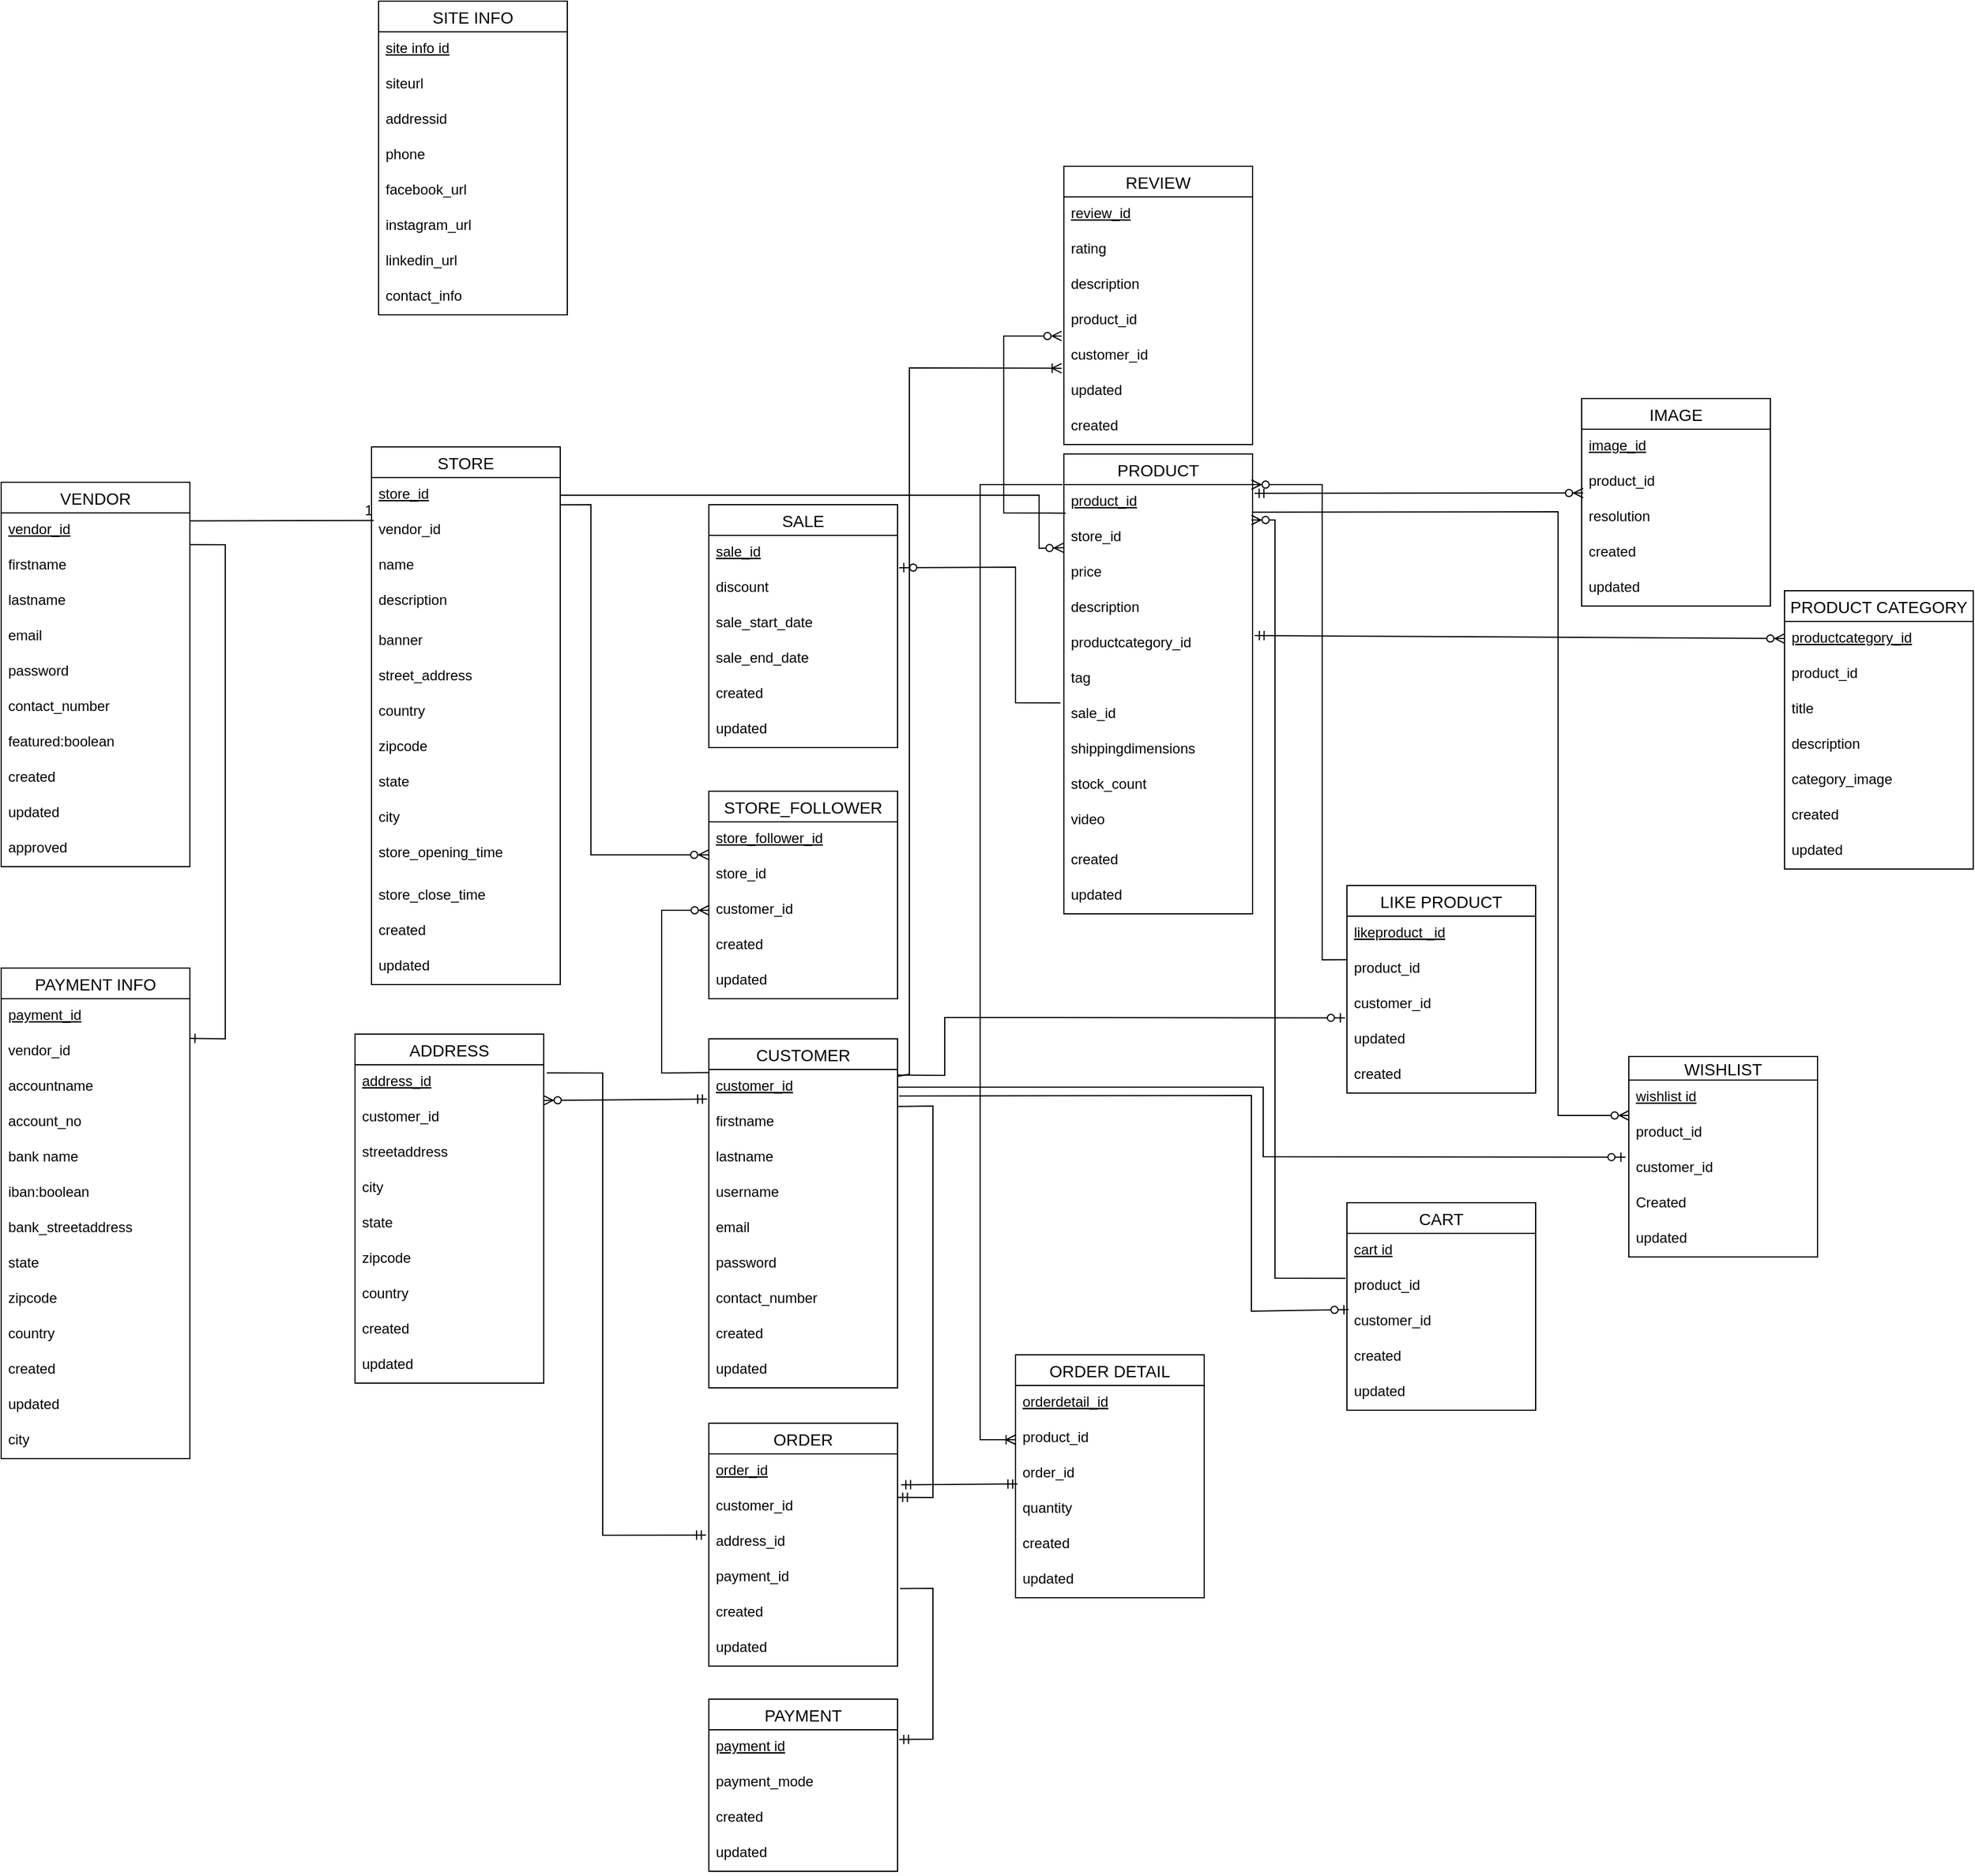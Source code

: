 <mxfile version="13.7.9" type="github">
  <diagram id="XjgdOJ3qnBWraXuSyFFR" name="Page-1">
    <mxGraphModel dx="569" dy="2821" grid="1" gridSize="10" guides="1" tooltips="1" connect="1" arrows="1" fold="1" page="1" pageScale="1" pageWidth="827" pageHeight="1169" math="0" shadow="0">
      <root>
        <mxCell id="0" />
        <mxCell id="1" parent="0" />
        <mxCell id="YdMFW18HuKcV_9Qh_8Ng-23" value="STORE" style="swimlane;fontStyle=0;childLayout=stackLayout;horizontal=1;startSize=26;horizontalStack=0;resizeParent=1;resizeParentMax=0;resizeLast=0;collapsible=1;marginBottom=0;align=center;fontSize=14;" parent="1" vertex="1">
          <mxGeometry x="334" y="-922" width="160" height="456" as="geometry" />
        </mxCell>
        <mxCell id="YdMFW18HuKcV_9Qh_8Ng-24" value="store_id" style="text;strokeColor=none;fillColor=none;spacingLeft=4;spacingRight=4;overflow=hidden;rotatable=0;points=[[0,0.5],[1,0.5]];portConstraint=eastwest;fontSize=12;fontStyle=4" parent="YdMFW18HuKcV_9Qh_8Ng-23" vertex="1">
          <mxGeometry y="26" width="160" height="30" as="geometry" />
        </mxCell>
        <mxCell id="YdMFW18HuKcV_9Qh_8Ng-25" value="vendor_id" style="text;strokeColor=none;fillColor=none;spacingLeft=4;spacingRight=4;overflow=hidden;rotatable=0;points=[[0,0.5],[1,0.5]];portConstraint=eastwest;fontSize=12;fontStyle=0" parent="YdMFW18HuKcV_9Qh_8Ng-23" vertex="1">
          <mxGeometry y="56" width="160" height="30" as="geometry" />
        </mxCell>
        <mxCell id="YdMFW18HuKcV_9Qh_8Ng-26" value="name" style="text;strokeColor=none;fillColor=none;spacingLeft=4;spacingRight=4;overflow=hidden;rotatable=0;points=[[0,0.5],[1,0.5]];portConstraint=eastwest;fontSize=12;" parent="YdMFW18HuKcV_9Qh_8Ng-23" vertex="1">
          <mxGeometry y="86" width="160" height="30" as="geometry" />
        </mxCell>
        <mxCell id="YdMFW18HuKcV_9Qh_8Ng-27" value="description" style="text;strokeColor=none;fillColor=none;spacingLeft=4;spacingRight=4;overflow=hidden;rotatable=0;points=[[0,0.5],[1,0.5]];portConstraint=eastwest;fontSize=12;" parent="YdMFW18HuKcV_9Qh_8Ng-23" vertex="1">
          <mxGeometry y="116" width="160" height="34" as="geometry" />
        </mxCell>
        <mxCell id="YdMFW18HuKcV_9Qh_8Ng-29" value="banner" style="text;strokeColor=none;fillColor=none;spacingLeft=4;spacingRight=4;overflow=hidden;rotatable=0;points=[[0,0.5],[1,0.5]];portConstraint=eastwest;fontSize=12;" parent="YdMFW18HuKcV_9Qh_8Ng-23" vertex="1">
          <mxGeometry y="150" width="160" height="30" as="geometry" />
        </mxCell>
        <mxCell id="YdMFW18HuKcV_9Qh_8Ng-42" value="street_address" style="text;strokeColor=none;fillColor=none;spacingLeft=4;spacingRight=4;overflow=hidden;rotatable=0;points=[[0,0.5],[1,0.5]];portConstraint=eastwest;fontSize=12;" parent="YdMFW18HuKcV_9Qh_8Ng-23" vertex="1">
          <mxGeometry y="180" width="160" height="30" as="geometry" />
        </mxCell>
        <mxCell id="YdMFW18HuKcV_9Qh_8Ng-46" value="country" style="text;strokeColor=none;fillColor=none;spacingLeft=4;spacingRight=4;overflow=hidden;rotatable=0;points=[[0,0.5],[1,0.5]];portConstraint=eastwest;fontSize=12;" parent="YdMFW18HuKcV_9Qh_8Ng-23" vertex="1">
          <mxGeometry y="210" width="160" height="30" as="geometry" />
        </mxCell>
        <mxCell id="YdMFW18HuKcV_9Qh_8Ng-45" value="zipcode" style="text;strokeColor=none;fillColor=none;spacingLeft=4;spacingRight=4;overflow=hidden;rotatable=0;points=[[0,0.5],[1,0.5]];portConstraint=eastwest;fontSize=12;" parent="YdMFW18HuKcV_9Qh_8Ng-23" vertex="1">
          <mxGeometry y="240" width="160" height="30" as="geometry" />
        </mxCell>
        <mxCell id="YdMFW18HuKcV_9Qh_8Ng-44" value="state" style="text;strokeColor=none;fillColor=none;spacingLeft=4;spacingRight=4;overflow=hidden;rotatable=0;points=[[0,0.5],[1,0.5]];portConstraint=eastwest;fontSize=12;" parent="YdMFW18HuKcV_9Qh_8Ng-23" vertex="1">
          <mxGeometry y="270" width="160" height="30" as="geometry" />
        </mxCell>
        <mxCell id="YdMFW18HuKcV_9Qh_8Ng-43" value="city" style="text;strokeColor=none;fillColor=none;spacingLeft=4;spacingRight=4;overflow=hidden;rotatable=0;points=[[0,0.5],[1,0.5]];portConstraint=eastwest;fontSize=12;" parent="YdMFW18HuKcV_9Qh_8Ng-23" vertex="1">
          <mxGeometry y="300" width="160" height="30" as="geometry" />
        </mxCell>
        <mxCell id="YdMFW18HuKcV_9Qh_8Ng-91" value="store_opening_time" style="text;strokeColor=none;fillColor=none;spacingLeft=4;spacingRight=4;overflow=hidden;rotatable=0;points=[[0,0.5],[1,0.5]];portConstraint=eastwest;fontSize=12;" parent="YdMFW18HuKcV_9Qh_8Ng-23" vertex="1">
          <mxGeometry y="330" width="160" height="36" as="geometry" />
        </mxCell>
        <mxCell id="YdMFW18HuKcV_9Qh_8Ng-33" value="store_close_time" style="text;strokeColor=none;fillColor=none;spacingLeft=4;spacingRight=4;overflow=hidden;rotatable=0;points=[[0,0.5],[1,0.5]];portConstraint=eastwest;fontSize=12;" parent="YdMFW18HuKcV_9Qh_8Ng-23" vertex="1">
          <mxGeometry y="366" width="160" height="30" as="geometry" />
        </mxCell>
        <mxCell id="YdMFW18HuKcV_9Qh_8Ng-32" value="created" style="text;strokeColor=none;fillColor=none;spacingLeft=4;spacingRight=4;overflow=hidden;rotatable=0;points=[[0,0.5],[1,0.5]];portConstraint=eastwest;fontSize=12;" parent="YdMFW18HuKcV_9Qh_8Ng-23" vertex="1">
          <mxGeometry y="396" width="160" height="30" as="geometry" />
        </mxCell>
        <mxCell id="YdMFW18HuKcV_9Qh_8Ng-34" value="updated" style="text;strokeColor=none;fillColor=none;spacingLeft=4;spacingRight=4;overflow=hidden;rotatable=0;points=[[0,0.5],[1,0.5]];portConstraint=eastwest;fontSize=12;" parent="YdMFW18HuKcV_9Qh_8Ng-23" vertex="1">
          <mxGeometry y="426" width="160" height="30" as="geometry" />
        </mxCell>
        <mxCell id="YdMFW18HuKcV_9Qh_8Ng-35" value="" style="endArrow=none;html=1;rounded=0;entryX=0.012;entryY=0.211;entryDx=0;entryDy=0;entryPerimeter=0;exitX=1.002;exitY=0.226;exitDx=0;exitDy=0;exitPerimeter=0;" parent="1" source="YdMFW18HuKcV_9Qh_8Ng-11" target="YdMFW18HuKcV_9Qh_8Ng-25" edge="1">
          <mxGeometry relative="1" as="geometry">
            <mxPoint x="184" y="-858" as="sourcePoint" />
            <mxPoint x="334" y="-860" as="targetPoint" />
          </mxGeometry>
        </mxCell>
        <mxCell id="YdMFW18HuKcV_9Qh_8Ng-36" value="1" style="resizable=0;html=1;align=right;verticalAlign=bottom;" parent="YdMFW18HuKcV_9Qh_8Ng-35" connectable="0" vertex="1">
          <mxGeometry x="1" relative="1" as="geometry" />
        </mxCell>
        <mxCell id="YdMFW18HuKcV_9Qh_8Ng-3" value="SITE INFO" style="swimlane;fontStyle=0;childLayout=stackLayout;horizontal=1;startSize=26;horizontalStack=0;resizeParent=1;resizeParentMax=0;resizeLast=0;collapsible=1;marginBottom=0;align=center;fontSize=14;" parent="1" vertex="1">
          <mxGeometry x="340" y="-1300" width="160" height="266" as="geometry" />
        </mxCell>
        <mxCell id="YdMFW18HuKcV_9Qh_8Ng-4" value="site info id" style="text;strokeColor=none;fillColor=none;spacingLeft=4;spacingRight=4;overflow=hidden;rotatable=0;points=[[0,0.5],[1,0.5]];portConstraint=eastwest;fontSize=12;fontStyle=4" parent="YdMFW18HuKcV_9Qh_8Ng-3" vertex="1">
          <mxGeometry y="26" width="160" height="30" as="geometry" />
        </mxCell>
        <mxCell id="YdMFW18HuKcV_9Qh_8Ng-5" value="siteurl" style="text;strokeColor=none;fillColor=none;spacingLeft=4;spacingRight=4;overflow=hidden;rotatable=0;points=[[0,0.5],[1,0.5]];portConstraint=eastwest;fontSize=12;" parent="YdMFW18HuKcV_9Qh_8Ng-3" vertex="1">
          <mxGeometry y="56" width="160" height="30" as="geometry" />
        </mxCell>
        <mxCell id="YdMFW18HuKcV_9Qh_8Ng-6" value="addressid" style="text;strokeColor=none;fillColor=none;spacingLeft=4;spacingRight=4;overflow=hidden;rotatable=0;points=[[0,0.5],[1,0.5]];portConstraint=eastwest;fontSize=12;" parent="YdMFW18HuKcV_9Qh_8Ng-3" vertex="1">
          <mxGeometry y="86" width="160" height="30" as="geometry" />
        </mxCell>
        <mxCell id="YdMFW18HuKcV_9Qh_8Ng-7" value="phone" style="text;strokeColor=none;fillColor=none;spacingLeft=4;spacingRight=4;overflow=hidden;rotatable=0;points=[[0,0.5],[1,0.5]];portConstraint=eastwest;fontSize=12;" parent="YdMFW18HuKcV_9Qh_8Ng-3" vertex="1">
          <mxGeometry y="116" width="160" height="30" as="geometry" />
        </mxCell>
        <mxCell id="YdMFW18HuKcV_9Qh_8Ng-8" value="facebook_url" style="text;strokeColor=none;fillColor=none;spacingLeft=4;spacingRight=4;overflow=hidden;rotatable=0;points=[[0,0.5],[1,0.5]];portConstraint=eastwest;fontSize=12;" parent="YdMFW18HuKcV_9Qh_8Ng-3" vertex="1">
          <mxGeometry y="146" width="160" height="30" as="geometry" />
        </mxCell>
        <mxCell id="YdMFW18HuKcV_9Qh_8Ng-207" value="instagram_url" style="text;strokeColor=none;fillColor=none;spacingLeft=4;spacingRight=4;overflow=hidden;rotatable=0;points=[[0,0.5],[1,0.5]];portConstraint=eastwest;fontSize=12;" parent="YdMFW18HuKcV_9Qh_8Ng-3" vertex="1">
          <mxGeometry y="176" width="160" height="30" as="geometry" />
        </mxCell>
        <mxCell id="YdMFW18HuKcV_9Qh_8Ng-208" value="linkedin_url" style="text;strokeColor=none;fillColor=none;spacingLeft=4;spacingRight=4;overflow=hidden;rotatable=0;points=[[0,0.5],[1,0.5]];portConstraint=eastwest;fontSize=12;" parent="YdMFW18HuKcV_9Qh_8Ng-3" vertex="1">
          <mxGeometry y="206" width="160" height="30" as="geometry" />
        </mxCell>
        <mxCell id="YdMFW18HuKcV_9Qh_8Ng-9" value="contact_info" style="text;strokeColor=none;fillColor=none;spacingLeft=4;spacingRight=4;overflow=hidden;rotatable=0;points=[[0,0.5],[1,0.5]];portConstraint=eastwest;fontSize=12;" parent="YdMFW18HuKcV_9Qh_8Ng-3" vertex="1">
          <mxGeometry y="236" width="160" height="30" as="geometry" />
        </mxCell>
        <mxCell id="YdMFW18HuKcV_9Qh_8Ng-53" value="" style="fontSize=12;html=1;endArrow=ERzeroToMany;endFill=1;exitX=1.001;exitY=0.77;exitDx=0;exitDy=0;exitPerimeter=0;entryX=-0.003;entryY=0.933;entryDx=0;entryDy=0;entryPerimeter=0;rounded=0;" parent="1" source="YdMFW18HuKcV_9Qh_8Ng-24" target="YdMFW18HuKcV_9Qh_8Ng-48" edge="1">
          <mxGeometry width="100" height="100" relative="1" as="geometry">
            <mxPoint x="550" y="-881" as="sourcePoint" />
            <mxPoint x="610" y="-1000" as="targetPoint" />
            <Array as="points">
              <mxPoint x="520" y="-873" />
              <mxPoint x="520" y="-576" />
            </Array>
          </mxGeometry>
        </mxCell>
        <mxCell id="YdMFW18HuKcV_9Qh_8Ng-58" value="PAYMENT INFO" style="swimlane;fontStyle=0;childLayout=stackLayout;horizontal=1;startSize=26;horizontalStack=0;resizeParent=1;resizeParentMax=0;resizeLast=0;collapsible=1;marginBottom=0;align=center;fontSize=14;" parent="1" vertex="1">
          <mxGeometry x="20" y="-480" width="160" height="416" as="geometry" />
        </mxCell>
        <mxCell id="YdMFW18HuKcV_9Qh_8Ng-59" value="payment_id&#xa;" style="text;strokeColor=none;fillColor=none;spacingLeft=4;spacingRight=4;overflow=hidden;rotatable=0;points=[[0,0.5],[1,0.5]];portConstraint=eastwest;fontSize=12;fontStyle=4" parent="YdMFW18HuKcV_9Qh_8Ng-58" vertex="1">
          <mxGeometry y="26" width="160" height="30" as="geometry" />
        </mxCell>
        <mxCell id="YdMFW18HuKcV_9Qh_8Ng-143" value="vendor_id" style="text;strokeColor=none;fillColor=none;spacingLeft=4;spacingRight=4;overflow=hidden;rotatable=0;points=[[0,0.5],[1,0.5]];portConstraint=eastwest;fontSize=12;fontStyle=0" parent="YdMFW18HuKcV_9Qh_8Ng-58" vertex="1">
          <mxGeometry y="56" width="160" height="30" as="geometry" />
        </mxCell>
        <mxCell id="YdMFW18HuKcV_9Qh_8Ng-66" value="accountname" style="text;strokeColor=none;fillColor=none;spacingLeft=4;spacingRight=4;overflow=hidden;rotatable=0;points=[[0,0.5],[1,0.5]];portConstraint=eastwest;fontSize=12;" parent="YdMFW18HuKcV_9Qh_8Ng-58" vertex="1">
          <mxGeometry y="86" width="160" height="30" as="geometry" />
        </mxCell>
        <mxCell id="YdMFW18HuKcV_9Qh_8Ng-60" value="account_no" style="text;strokeColor=none;fillColor=none;spacingLeft=4;spacingRight=4;overflow=hidden;rotatable=0;points=[[0,0.5],[1,0.5]];portConstraint=eastwest;fontSize=12;" parent="YdMFW18HuKcV_9Qh_8Ng-58" vertex="1">
          <mxGeometry y="116" width="160" height="30" as="geometry" />
        </mxCell>
        <mxCell id="YdMFW18HuKcV_9Qh_8Ng-61" value="bank name" style="text;strokeColor=none;fillColor=none;spacingLeft=4;spacingRight=4;overflow=hidden;rotatable=0;points=[[0,0.5],[1,0.5]];portConstraint=eastwest;fontSize=12;" parent="YdMFW18HuKcV_9Qh_8Ng-58" vertex="1">
          <mxGeometry y="146" width="160" height="30" as="geometry" />
        </mxCell>
        <mxCell id="YdMFW18HuKcV_9Qh_8Ng-63" value="iban:boolean" style="text;strokeColor=none;fillColor=none;spacingLeft=4;spacingRight=4;overflow=hidden;rotatable=0;points=[[0,0.5],[1,0.5]];portConstraint=eastwest;fontSize=12;" parent="YdMFW18HuKcV_9Qh_8Ng-58" vertex="1">
          <mxGeometry y="176" width="160" height="30" as="geometry" />
        </mxCell>
        <mxCell id="YdMFW18HuKcV_9Qh_8Ng-67" value="bank_streetaddress" style="text;strokeColor=none;fillColor=none;spacingLeft=4;spacingRight=4;overflow=hidden;rotatable=0;points=[[0,0.5],[1,0.5]];portConstraint=eastwest;fontSize=12;" parent="YdMFW18HuKcV_9Qh_8Ng-58" vertex="1">
          <mxGeometry y="206" width="160" height="30" as="geometry" />
        </mxCell>
        <mxCell id="YdMFW18HuKcV_9Qh_8Ng-70" value="state" style="text;strokeColor=none;fillColor=none;spacingLeft=4;spacingRight=4;overflow=hidden;rotatable=0;points=[[0,0.5],[1,0.5]];portConstraint=eastwest;fontSize=12;" parent="YdMFW18HuKcV_9Qh_8Ng-58" vertex="1">
          <mxGeometry y="236" width="160" height="30" as="geometry" />
        </mxCell>
        <mxCell id="YdMFW18HuKcV_9Qh_8Ng-69" value="zipcode" style="text;strokeColor=none;fillColor=none;spacingLeft=4;spacingRight=4;overflow=hidden;rotatable=0;points=[[0,0.5],[1,0.5]];portConstraint=eastwest;fontSize=12;" parent="YdMFW18HuKcV_9Qh_8Ng-58" vertex="1">
          <mxGeometry y="266" width="160" height="30" as="geometry" />
        </mxCell>
        <mxCell id="YdMFW18HuKcV_9Qh_8Ng-68" value="country" style="text;strokeColor=none;fillColor=none;spacingLeft=4;spacingRight=4;overflow=hidden;rotatable=0;points=[[0,0.5],[1,0.5]];portConstraint=eastwest;fontSize=12;" parent="YdMFW18HuKcV_9Qh_8Ng-58" vertex="1">
          <mxGeometry y="296" width="160" height="30" as="geometry" />
        </mxCell>
        <mxCell id="YdMFW18HuKcV_9Qh_8Ng-64" value="created" style="text;strokeColor=none;fillColor=none;spacingLeft=4;spacingRight=4;overflow=hidden;rotatable=0;points=[[0,0.5],[1,0.5]];portConstraint=eastwest;fontSize=12;" parent="YdMFW18HuKcV_9Qh_8Ng-58" vertex="1">
          <mxGeometry y="326" width="160" height="30" as="geometry" />
        </mxCell>
        <mxCell id="YdMFW18HuKcV_9Qh_8Ng-65" value="updated" style="text;strokeColor=none;fillColor=none;spacingLeft=4;spacingRight=4;overflow=hidden;rotatable=0;points=[[0,0.5],[1,0.5]];portConstraint=eastwest;fontSize=12;" parent="YdMFW18HuKcV_9Qh_8Ng-58" vertex="1">
          <mxGeometry y="356" width="160" height="30" as="geometry" />
        </mxCell>
        <mxCell id="YdMFW18HuKcV_9Qh_8Ng-71" value="city" style="text;strokeColor=none;fillColor=none;spacingLeft=4;spacingRight=4;overflow=hidden;rotatable=0;points=[[0,0.5],[1,0.5]];portConstraint=eastwest;fontSize=12;" parent="YdMFW18HuKcV_9Qh_8Ng-58" vertex="1">
          <mxGeometry y="386" width="160" height="30" as="geometry" />
        </mxCell>
        <mxCell id="YdMFW18HuKcV_9Qh_8Ng-72" value="" style="fontSize=12;html=1;endArrow=ERone;endFill=1;exitX=1.002;exitY=0.896;exitDx=0;exitDy=0;entryX=1.002;entryY=0.119;entryDx=0;entryDy=0;strokeWidth=1;rounded=0;entryPerimeter=0;exitPerimeter=0;" parent="1" source="YdMFW18HuKcV_9Qh_8Ng-11" target="YdMFW18HuKcV_9Qh_8Ng-143" edge="1">
          <mxGeometry width="100" height="100" relative="1" as="geometry">
            <mxPoint x="250" y="-340" as="sourcePoint" />
            <mxPoint x="210" y="-440" as="targetPoint" />
            <Array as="points">
              <mxPoint x="210" y="-839" />
              <mxPoint x="210" y="-420" />
            </Array>
          </mxGeometry>
        </mxCell>
        <mxCell id="YdMFW18HuKcV_9Qh_8Ng-90" value="" style="fontSize=12;html=1;endArrow=ERzeroToMany;endFill=1;strokeWidth=1;entryX=0;entryY=0.5;entryDx=0;entryDy=0;exitX=-0.003;exitY=0.089;exitDx=0;exitDy=0;exitPerimeter=0;rounded=0;" parent="1" source="YdMFW18HuKcV_9Qh_8Ng-78" target="YdMFW18HuKcV_9Qh_8Ng-52" edge="1">
          <mxGeometry width="100" height="100" relative="1" as="geometry">
            <mxPoint x="560" y="-640" as="sourcePoint" />
            <mxPoint x="660" y="-760" as="targetPoint" />
            <Array as="points">
              <mxPoint x="580" y="-391" />
              <mxPoint x="580" y="-529" />
            </Array>
          </mxGeometry>
        </mxCell>
        <mxCell id="YdMFW18HuKcV_9Qh_8Ng-77" value="CUSTOMER" style="swimlane;fontStyle=0;childLayout=stackLayout;horizontal=1;startSize=26;horizontalStack=0;resizeParent=1;resizeParentMax=0;resizeLast=0;collapsible=1;marginBottom=0;align=center;fontSize=14;" parent="1" vertex="1">
          <mxGeometry x="620" y="-420" width="160" height="296" as="geometry" />
        </mxCell>
        <mxCell id="YdMFW18HuKcV_9Qh_8Ng-78" value="customer_id" style="text;strokeColor=none;fillColor=none;spacingLeft=4;spacingRight=4;overflow=hidden;rotatable=0;points=[[0,0.5],[1,0.5]];portConstraint=eastwest;fontSize=12;fontStyle=4" parent="YdMFW18HuKcV_9Qh_8Ng-77" vertex="1">
          <mxGeometry y="26" width="160" height="30" as="geometry" />
        </mxCell>
        <mxCell id="YdMFW18HuKcV_9Qh_8Ng-79" value="firstname" style="text;strokeColor=none;fillColor=none;spacingLeft=4;spacingRight=4;overflow=hidden;rotatable=0;points=[[0,0.5],[1,0.5]];portConstraint=eastwest;fontSize=12;" parent="YdMFW18HuKcV_9Qh_8Ng-77" vertex="1">
          <mxGeometry y="56" width="160" height="30" as="geometry" />
        </mxCell>
        <mxCell id="YdMFW18HuKcV_9Qh_8Ng-80" value="lastname" style="text;strokeColor=none;fillColor=none;spacingLeft=4;spacingRight=4;overflow=hidden;rotatable=0;points=[[0,0.5],[1,0.5]];portConstraint=eastwest;fontSize=12;" parent="YdMFW18HuKcV_9Qh_8Ng-77" vertex="1">
          <mxGeometry y="86" width="160" height="30" as="geometry" />
        </mxCell>
        <mxCell id="YdMFW18HuKcV_9Qh_8Ng-81" value="username" style="text;strokeColor=none;fillColor=none;spacingLeft=4;spacingRight=4;overflow=hidden;rotatable=0;points=[[0,0.5],[1,0.5]];portConstraint=eastwest;fontSize=12;" parent="YdMFW18HuKcV_9Qh_8Ng-77" vertex="1">
          <mxGeometry y="116" width="160" height="30" as="geometry" />
        </mxCell>
        <mxCell id="YdMFW18HuKcV_9Qh_8Ng-82" value="email" style="text;strokeColor=none;fillColor=none;spacingLeft=4;spacingRight=4;overflow=hidden;rotatable=0;points=[[0,0.5],[1,0.5]];portConstraint=eastwest;fontSize=12;" parent="YdMFW18HuKcV_9Qh_8Ng-77" vertex="1">
          <mxGeometry y="146" width="160" height="30" as="geometry" />
        </mxCell>
        <mxCell id="YdMFW18HuKcV_9Qh_8Ng-83" value="password" style="text;strokeColor=none;fillColor=none;spacingLeft=4;spacingRight=4;overflow=hidden;rotatable=0;points=[[0,0.5],[1,0.5]];portConstraint=eastwest;fontSize=12;" parent="YdMFW18HuKcV_9Qh_8Ng-77" vertex="1">
          <mxGeometry y="176" width="160" height="30" as="geometry" />
        </mxCell>
        <mxCell id="YdMFW18HuKcV_9Qh_8Ng-84" value="contact_number" style="text;strokeColor=none;fillColor=none;spacingLeft=4;spacingRight=4;overflow=hidden;rotatable=0;points=[[0,0.5],[1,0.5]];portConstraint=eastwest;fontSize=12;" parent="YdMFW18HuKcV_9Qh_8Ng-77" vertex="1">
          <mxGeometry y="206" width="160" height="30" as="geometry" />
        </mxCell>
        <mxCell id="YdMFW18HuKcV_9Qh_8Ng-88" value="created" style="text;strokeColor=none;fillColor=none;spacingLeft=4;spacingRight=4;overflow=hidden;rotatable=0;points=[[0,0.5],[1,0.5]];portConstraint=eastwest;fontSize=12;" parent="YdMFW18HuKcV_9Qh_8Ng-77" vertex="1">
          <mxGeometry y="236" width="160" height="30" as="geometry" />
        </mxCell>
        <mxCell id="YdMFW18HuKcV_9Qh_8Ng-89" value="updated" style="text;strokeColor=none;fillColor=none;spacingLeft=4;spacingRight=4;overflow=hidden;rotatable=0;points=[[0,0.5],[1,0.5]];portConstraint=eastwest;fontSize=12;" parent="YdMFW18HuKcV_9Qh_8Ng-77" vertex="1">
          <mxGeometry y="266" width="160" height="30" as="geometry" />
        </mxCell>
        <mxCell id="YdMFW18HuKcV_9Qh_8Ng-47" value="STORE_FOLLOWER" style="swimlane;fontStyle=0;childLayout=stackLayout;horizontal=1;startSize=26;horizontalStack=0;resizeParent=1;resizeParentMax=0;resizeLast=0;collapsible=1;marginBottom=0;align=center;fontSize=14;" parent="1" vertex="1">
          <mxGeometry x="620" y="-630" width="160" height="176" as="geometry" />
        </mxCell>
        <mxCell id="YdMFW18HuKcV_9Qh_8Ng-48" value="store_follower_id" style="text;strokeColor=none;fillColor=none;spacingLeft=4;spacingRight=4;overflow=hidden;rotatable=0;points=[[0,0.5],[1,0.5]];portConstraint=eastwest;fontSize=12;fontStyle=4" parent="YdMFW18HuKcV_9Qh_8Ng-47" vertex="1">
          <mxGeometry y="26" width="160" height="30" as="geometry" />
        </mxCell>
        <mxCell id="YdMFW18HuKcV_9Qh_8Ng-49" value="store_id" style="text;strokeColor=none;fillColor=none;spacingLeft=4;spacingRight=4;overflow=hidden;rotatable=0;points=[[0,0.5],[1,0.5]];portConstraint=eastwest;fontSize=12;" parent="YdMFW18HuKcV_9Qh_8Ng-47" vertex="1">
          <mxGeometry y="56" width="160" height="30" as="geometry" />
        </mxCell>
        <mxCell id="YdMFW18HuKcV_9Qh_8Ng-52" value="customer_id" style="text;strokeColor=none;fillColor=none;spacingLeft=4;spacingRight=4;overflow=hidden;rotatable=0;points=[[0,0.5],[1,0.5]];portConstraint=eastwest;fontSize=12;" parent="YdMFW18HuKcV_9Qh_8Ng-47" vertex="1">
          <mxGeometry y="86" width="160" height="30" as="geometry" />
        </mxCell>
        <mxCell id="YdMFW18HuKcV_9Qh_8Ng-50" value="created" style="text;strokeColor=none;fillColor=none;spacingLeft=4;spacingRight=4;overflow=hidden;rotatable=0;points=[[0,0.5],[1,0.5]];portConstraint=eastwest;fontSize=12;" parent="YdMFW18HuKcV_9Qh_8Ng-47" vertex="1">
          <mxGeometry y="116" width="160" height="30" as="geometry" />
        </mxCell>
        <mxCell id="YdMFW18HuKcV_9Qh_8Ng-51" value="updated" style="text;strokeColor=none;fillColor=none;spacingLeft=4;spacingRight=4;overflow=hidden;rotatable=0;points=[[0,0.5],[1,0.5]];portConstraint=eastwest;fontSize=12;" parent="YdMFW18HuKcV_9Qh_8Ng-47" vertex="1">
          <mxGeometry y="146" width="160" height="30" as="geometry" />
        </mxCell>
        <mxCell id="YdMFW18HuKcV_9Qh_8Ng-105" value="" style="fontSize=12;html=1;endArrow=ERzeroToMany;endFill=1;strokeWidth=1;rounded=0;exitX=1;exitY=0.5;exitDx=0;exitDy=0;entryX=-0.001;entryY=0.785;entryDx=0;entryDy=0;entryPerimeter=0;" parent="1" source="YdMFW18HuKcV_9Qh_8Ng-24" target="YdMFW18HuKcV_9Qh_8Ng-94" edge="1">
          <mxGeometry width="100" height="100" relative="1" as="geometry">
            <mxPoint x="630" y="-770" as="sourcePoint" />
            <mxPoint x="730" y="-870" as="targetPoint" />
            <Array as="points">
              <mxPoint x="900" y="-881" />
              <mxPoint x="900" y="-836" />
            </Array>
          </mxGeometry>
        </mxCell>
        <mxCell id="YdMFW18HuKcV_9Qh_8Ng-121" value="" style="fontSize=12;html=1;endArrow=ERzeroToMany;startArrow=ERmandOne;strokeColor=#000000;strokeWidth=1;rounded=0;exitX=1.011;exitY=0.267;exitDx=0;exitDy=0;exitPerimeter=0;" parent="1" source="YdMFW18HuKcV_9Qh_8Ng-104" target="YdMFW18HuKcV_9Qh_8Ng-114" edge="1">
          <mxGeometry width="100" height="100" relative="1" as="geometry">
            <mxPoint x="1020" y="-670" as="sourcePoint" />
            <mxPoint x="1120" y="-770" as="targetPoint" />
          </mxGeometry>
        </mxCell>
        <mxCell id="YdMFW18HuKcV_9Qh_8Ng-122" value="" style="fontSize=12;html=1;endArrow=ERzeroToMany;startArrow=ERmandOne;strokeColor=#000000;strokeWidth=1;rounded=0;exitX=1.01;exitY=0.244;exitDx=0;exitDy=0;exitPerimeter=0;entryX=0.008;entryY=0.804;entryDx=0;entryDy=0;entryPerimeter=0;" parent="1" source="YdMFW18HuKcV_9Qh_8Ng-93" target="YdMFW18HuKcV_9Qh_8Ng-108" edge="1">
          <mxGeometry width="100" height="100" relative="1" as="geometry">
            <mxPoint x="1020" y="-889" as="sourcePoint" />
            <mxPoint x="1110" y="-889.01" as="targetPoint" />
            <Array as="points" />
          </mxGeometry>
        </mxCell>
        <mxCell id="YdMFW18HuKcV_9Qh_8Ng-133" value="" style="fontSize=12;html=1;endArrow=ERzeroToMany;startArrow=ERmandOne;strokeColor=#000000;strokeWidth=1;rounded=0;entryX=0.999;entryY=0.007;entryDx=0;entryDy=0;entryPerimeter=0;exitX=-0.009;exitY=0.837;exitDx=0;exitDy=0;exitPerimeter=0;" parent="1" source="YdMFW18HuKcV_9Qh_8Ng-78" target="YdMFW18HuKcV_9Qh_8Ng-125" edge="1">
          <mxGeometry width="100" height="100" relative="1" as="geometry">
            <mxPoint x="510" y="-180" as="sourcePoint" />
            <mxPoint x="610" y="-280" as="targetPoint" />
          </mxGeometry>
        </mxCell>
        <mxCell id="YdMFW18HuKcV_9Qh_8Ng-123" value="ADDRESS" style="swimlane;fontStyle=0;childLayout=stackLayout;horizontal=1;startSize=26;horizontalStack=0;resizeParent=1;resizeParentMax=0;resizeLast=0;collapsible=1;marginBottom=0;align=center;fontSize=14;" parent="1" vertex="1">
          <mxGeometry x="320" y="-424" width="160" height="296" as="geometry" />
        </mxCell>
        <mxCell id="YdMFW18HuKcV_9Qh_8Ng-124" value="address_id" style="text;strokeColor=none;fillColor=none;spacingLeft=4;spacingRight=4;overflow=hidden;rotatable=0;points=[[0,0.5],[1,0.5]];portConstraint=eastwest;fontSize=12;fontStyle=4" parent="YdMFW18HuKcV_9Qh_8Ng-123" vertex="1">
          <mxGeometry y="26" width="160" height="30" as="geometry" />
        </mxCell>
        <mxCell id="YdMFW18HuKcV_9Qh_8Ng-125" value="customer_id" style="text;strokeColor=none;fillColor=none;spacingLeft=4;spacingRight=4;overflow=hidden;rotatable=0;points=[[0,0.5],[1,0.5]];portConstraint=eastwest;fontSize=12;" parent="YdMFW18HuKcV_9Qh_8Ng-123" vertex="1">
          <mxGeometry y="56" width="160" height="30" as="geometry" />
        </mxCell>
        <mxCell id="YdMFW18HuKcV_9Qh_8Ng-126" value="streetaddress" style="text;strokeColor=none;fillColor=none;spacingLeft=4;spacingRight=4;overflow=hidden;rotatable=0;points=[[0,0.5],[1,0.5]];portConstraint=eastwest;fontSize=12;" parent="YdMFW18HuKcV_9Qh_8Ng-123" vertex="1">
          <mxGeometry y="86" width="160" height="30" as="geometry" />
        </mxCell>
        <mxCell id="YdMFW18HuKcV_9Qh_8Ng-127" value="city" style="text;strokeColor=none;fillColor=none;spacingLeft=4;spacingRight=4;overflow=hidden;rotatable=0;points=[[0,0.5],[1,0.5]];portConstraint=eastwest;fontSize=12;" parent="YdMFW18HuKcV_9Qh_8Ng-123" vertex="1">
          <mxGeometry y="116" width="160" height="30" as="geometry" />
        </mxCell>
        <mxCell id="YdMFW18HuKcV_9Qh_8Ng-128" value="state" style="text;strokeColor=none;fillColor=none;spacingLeft=4;spacingRight=4;overflow=hidden;rotatable=0;points=[[0,0.5],[1,0.5]];portConstraint=eastwest;fontSize=12;" parent="YdMFW18HuKcV_9Qh_8Ng-123" vertex="1">
          <mxGeometry y="146" width="160" height="30" as="geometry" />
        </mxCell>
        <mxCell id="YdMFW18HuKcV_9Qh_8Ng-129" value="zipcode" style="text;strokeColor=none;fillColor=none;spacingLeft=4;spacingRight=4;overflow=hidden;rotatable=0;points=[[0,0.5],[1,0.5]];portConstraint=eastwest;fontSize=12;" parent="YdMFW18HuKcV_9Qh_8Ng-123" vertex="1">
          <mxGeometry y="176" width="160" height="30" as="geometry" />
        </mxCell>
        <mxCell id="YdMFW18HuKcV_9Qh_8Ng-130" value="country" style="text;strokeColor=none;fillColor=none;spacingLeft=4;spacingRight=4;overflow=hidden;rotatable=0;points=[[0,0.5],[1,0.5]];portConstraint=eastwest;fontSize=12;" parent="YdMFW18HuKcV_9Qh_8Ng-123" vertex="1">
          <mxGeometry y="206" width="160" height="30" as="geometry" />
        </mxCell>
        <mxCell id="YdMFW18HuKcV_9Qh_8Ng-131" value="created" style="text;strokeColor=none;fillColor=none;spacingLeft=4;spacingRight=4;overflow=hidden;rotatable=0;points=[[0,0.5],[1,0.5]];portConstraint=eastwest;fontSize=12;" parent="YdMFW18HuKcV_9Qh_8Ng-123" vertex="1">
          <mxGeometry y="236" width="160" height="30" as="geometry" />
        </mxCell>
        <mxCell id="YdMFW18HuKcV_9Qh_8Ng-132" value="updated" style="text;strokeColor=none;fillColor=none;spacingLeft=4;spacingRight=4;overflow=hidden;rotatable=0;points=[[0,0.5],[1,0.5]];portConstraint=eastwest;fontSize=12;" parent="YdMFW18HuKcV_9Qh_8Ng-123" vertex="1">
          <mxGeometry y="266" width="160" height="30" as="geometry" />
        </mxCell>
        <mxCell id="YdMFW18HuKcV_9Qh_8Ng-92" value="PRODUCT" style="swimlane;fontStyle=0;childLayout=stackLayout;horizontal=1;startSize=26;horizontalStack=0;resizeParent=1;resizeParentMax=0;resizeLast=0;collapsible=1;marginBottom=0;align=center;fontSize=14;" parent="1" vertex="1">
          <mxGeometry x="921" y="-916" width="160" height="390" as="geometry" />
        </mxCell>
        <mxCell id="YdMFW18HuKcV_9Qh_8Ng-93" value="product_id" style="text;strokeColor=none;fillColor=none;spacingLeft=4;spacingRight=4;overflow=hidden;rotatable=0;points=[[0,0.5],[1,0.5]];portConstraint=eastwest;fontSize=12;fontStyle=4" parent="YdMFW18HuKcV_9Qh_8Ng-92" vertex="1">
          <mxGeometry y="26" width="160" height="30" as="geometry" />
        </mxCell>
        <mxCell id="YdMFW18HuKcV_9Qh_8Ng-94" value="store_id" style="text;strokeColor=none;fillColor=none;spacingLeft=4;spacingRight=4;overflow=hidden;rotatable=0;points=[[0,0.5],[1,0.5]];portConstraint=eastwest;fontSize=12;" parent="YdMFW18HuKcV_9Qh_8Ng-92" vertex="1">
          <mxGeometry y="56" width="160" height="30" as="geometry" />
        </mxCell>
        <mxCell id="YdMFW18HuKcV_9Qh_8Ng-95" value="price" style="text;strokeColor=none;fillColor=none;spacingLeft=4;spacingRight=4;overflow=hidden;rotatable=0;points=[[0,0.5],[1,0.5]];portConstraint=eastwest;fontSize=12;" parent="YdMFW18HuKcV_9Qh_8Ng-92" vertex="1">
          <mxGeometry y="86" width="160" height="30" as="geometry" />
        </mxCell>
        <mxCell id="YdMFW18HuKcV_9Qh_8Ng-96" value="description" style="text;strokeColor=none;fillColor=none;spacingLeft=4;spacingRight=4;overflow=hidden;rotatable=0;points=[[0,0.5],[1,0.5]];portConstraint=eastwest;fontSize=12;" parent="YdMFW18HuKcV_9Qh_8Ng-92" vertex="1">
          <mxGeometry y="116" width="160" height="30" as="geometry" />
        </mxCell>
        <mxCell id="YdMFW18HuKcV_9Qh_8Ng-104" value="productcategory_id" style="text;strokeColor=none;fillColor=none;spacingLeft=4;spacingRight=4;overflow=hidden;rotatable=0;points=[[0,0.5],[1,0.5]];portConstraint=eastwest;fontSize=12;" parent="YdMFW18HuKcV_9Qh_8Ng-92" vertex="1">
          <mxGeometry y="146" width="160" height="30" as="geometry" />
        </mxCell>
        <mxCell id="YdMFW18HuKcV_9Qh_8Ng-97" value="tag" style="text;strokeColor=none;fillColor=none;spacingLeft=4;spacingRight=4;overflow=hidden;rotatable=0;points=[[0,0.5],[1,0.5]];portConstraint=eastwest;fontSize=12;" parent="YdMFW18HuKcV_9Qh_8Ng-92" vertex="1">
          <mxGeometry y="176" width="160" height="30" as="geometry" />
        </mxCell>
        <mxCell id="YdMFW18HuKcV_9Qh_8Ng-100" value="sale_id" style="text;strokeColor=none;fillColor=none;spacingLeft=4;spacingRight=4;overflow=hidden;rotatable=0;points=[[0,0.5],[1,0.5]];portConstraint=eastwest;fontSize=12;" parent="YdMFW18HuKcV_9Qh_8Ng-92" vertex="1">
          <mxGeometry y="206" width="160" height="30" as="geometry" />
        </mxCell>
        <mxCell id="YdMFW18HuKcV_9Qh_8Ng-98" value="shippingdimensions" style="text;strokeColor=none;fillColor=none;spacingLeft=4;spacingRight=4;overflow=hidden;rotatable=0;points=[[0,0.5],[1,0.5]];portConstraint=eastwest;fontSize=12;" parent="YdMFW18HuKcV_9Qh_8Ng-92" vertex="1">
          <mxGeometry y="236" width="160" height="30" as="geometry" />
        </mxCell>
        <mxCell id="YdMFW18HuKcV_9Qh_8Ng-99" value="stock_count" style="text;strokeColor=none;fillColor=none;spacingLeft=4;spacingRight=4;overflow=hidden;rotatable=0;points=[[0,0.5],[1,0.5]];portConstraint=eastwest;fontSize=12;" parent="YdMFW18HuKcV_9Qh_8Ng-92" vertex="1">
          <mxGeometry y="266" width="160" height="30" as="geometry" />
        </mxCell>
        <mxCell id="YdMFW18HuKcV_9Qh_8Ng-101" value="video" style="text;strokeColor=none;fillColor=none;spacingLeft=4;spacingRight=4;overflow=hidden;rotatable=0;points=[[0,0.5],[1,0.5]];portConstraint=eastwest;fontSize=12;" parent="YdMFW18HuKcV_9Qh_8Ng-92" vertex="1">
          <mxGeometry y="296" width="160" height="34" as="geometry" />
        </mxCell>
        <mxCell id="YdMFW18HuKcV_9Qh_8Ng-102" value="created" style="text;strokeColor=none;fillColor=none;spacingLeft=4;spacingRight=4;overflow=hidden;rotatable=0;points=[[0,0.5],[1,0.5]];portConstraint=eastwest;fontSize=12;" parent="YdMFW18HuKcV_9Qh_8Ng-92" vertex="1">
          <mxGeometry y="330" width="160" height="30" as="geometry" />
        </mxCell>
        <mxCell id="YdMFW18HuKcV_9Qh_8Ng-103" value="updated" style="text;strokeColor=none;fillColor=none;spacingLeft=4;spacingRight=4;overflow=hidden;rotatable=0;points=[[0,0.5],[1,0.5]];portConstraint=eastwest;fontSize=12;" parent="YdMFW18HuKcV_9Qh_8Ng-92" vertex="1">
          <mxGeometry y="360" width="160" height="30" as="geometry" />
        </mxCell>
        <mxCell id="YdMFW18HuKcV_9Qh_8Ng-134" value="ORDER" style="swimlane;fontStyle=0;childLayout=stackLayout;horizontal=1;startSize=26;horizontalStack=0;resizeParent=1;resizeParentMax=0;resizeLast=0;collapsible=1;marginBottom=0;align=center;fontSize=14;" parent="1" vertex="1">
          <mxGeometry x="620" y="-94" width="160" height="206" as="geometry" />
        </mxCell>
        <mxCell id="YdMFW18HuKcV_9Qh_8Ng-135" value="order_id" style="text;strokeColor=none;fillColor=none;spacingLeft=4;spacingRight=4;overflow=hidden;rotatable=0;points=[[0,0.5],[1,0.5]];portConstraint=eastwest;fontSize=12;fontStyle=4" parent="YdMFW18HuKcV_9Qh_8Ng-134" vertex="1">
          <mxGeometry y="26" width="160" height="30" as="geometry" />
        </mxCell>
        <mxCell id="YdMFW18HuKcV_9Qh_8Ng-136" value="customer_id" style="text;strokeColor=none;fillColor=none;spacingLeft=4;spacingRight=4;overflow=hidden;rotatable=0;points=[[0,0.5],[1,0.5]];portConstraint=eastwest;fontSize=12;" parent="YdMFW18HuKcV_9Qh_8Ng-134" vertex="1">
          <mxGeometry y="56" width="160" height="30" as="geometry" />
        </mxCell>
        <mxCell id="YdMFW18HuKcV_9Qh_8Ng-137" value="address_id" style="text;strokeColor=none;fillColor=none;spacingLeft=4;spacingRight=4;overflow=hidden;rotatable=0;points=[[0,0.5],[1,0.5]];portConstraint=eastwest;fontSize=12;" parent="YdMFW18HuKcV_9Qh_8Ng-134" vertex="1">
          <mxGeometry y="86" width="160" height="30" as="geometry" />
        </mxCell>
        <mxCell id="YdMFW18HuKcV_9Qh_8Ng-138" value="payment_id" style="text;strokeColor=none;fillColor=none;spacingLeft=4;spacingRight=4;overflow=hidden;rotatable=0;points=[[0,0.5],[1,0.5]];portConstraint=eastwest;fontSize=12;" parent="YdMFW18HuKcV_9Qh_8Ng-134" vertex="1">
          <mxGeometry y="116" width="160" height="30" as="geometry" />
        </mxCell>
        <mxCell id="YdMFW18HuKcV_9Qh_8Ng-139" value="created" style="text;strokeColor=none;fillColor=none;spacingLeft=4;spacingRight=4;overflow=hidden;rotatable=0;points=[[0,0.5],[1,0.5]];portConstraint=eastwest;fontSize=12;" parent="YdMFW18HuKcV_9Qh_8Ng-134" vertex="1">
          <mxGeometry y="146" width="160" height="30" as="geometry" />
        </mxCell>
        <mxCell id="YdMFW18HuKcV_9Qh_8Ng-140" value="updated" style="text;strokeColor=none;fillColor=none;spacingLeft=4;spacingRight=4;overflow=hidden;rotatable=0;points=[[0,0.5],[1,0.5]];portConstraint=eastwest;fontSize=12;" parent="YdMFW18HuKcV_9Qh_8Ng-134" vertex="1">
          <mxGeometry y="176" width="160" height="30" as="geometry" />
        </mxCell>
        <mxCell id="YdMFW18HuKcV_9Qh_8Ng-141" value="" style="fontSize=12;html=1;endArrow=ERmandOne;strokeColor=#000000;strokeWidth=1;entryX=-0.015;entryY=0.296;entryDx=0;entryDy=0;entryPerimeter=0;exitX=1.016;exitY=0.23;exitDx=0;exitDy=0;exitPerimeter=0;rounded=0;" parent="1" source="YdMFW18HuKcV_9Qh_8Ng-124" target="YdMFW18HuKcV_9Qh_8Ng-137" edge="1">
          <mxGeometry width="100" height="100" relative="1" as="geometry">
            <mxPoint x="420" y="50" as="sourcePoint" />
            <mxPoint x="520" y="-50" as="targetPoint" />
            <Array as="points">
              <mxPoint x="530" y="-391" />
              <mxPoint x="530" y="1" />
            </Array>
          </mxGeometry>
        </mxCell>
        <mxCell id="YdMFW18HuKcV_9Qh_8Ng-142" value="" style="fontSize=12;html=1;endArrow=ERmandOne;strokeColor=#000000;strokeWidth=1;exitX=1.002;exitY=1.044;exitDx=0;exitDy=0;exitPerimeter=0;rounded=0;entryX=1.002;entryY=0.23;entryDx=0;entryDy=0;entryPerimeter=0;" parent="1" source="YdMFW18HuKcV_9Qh_8Ng-78" target="YdMFW18HuKcV_9Qh_8Ng-136" edge="1">
          <mxGeometry width="100" height="100" relative="1" as="geometry">
            <mxPoint x="880" y="-190" as="sourcePoint" />
            <mxPoint x="840" y="-40" as="targetPoint" />
            <Array as="points">
              <mxPoint x="810" y="-363" />
              <mxPoint x="810" y="-31" />
            </Array>
          </mxGeometry>
        </mxCell>
        <mxCell id="YdMFW18HuKcV_9Qh_8Ng-10" value="VENDOR" style="swimlane;fontStyle=0;childLayout=stackLayout;horizontal=1;startSize=26;horizontalStack=0;resizeParent=1;resizeParentMax=0;resizeLast=0;collapsible=1;marginBottom=0;align=center;fontSize=14;" parent="1" vertex="1">
          <mxGeometry x="20" y="-892" width="160" height="326" as="geometry" />
        </mxCell>
        <mxCell id="YdMFW18HuKcV_9Qh_8Ng-11" value="vendor_id" style="text;strokeColor=none;fillColor=none;spacingLeft=4;spacingRight=4;overflow=hidden;rotatable=0;points=[[0,0.5],[1,0.5]];portConstraint=eastwest;fontSize=12;fontStyle=4" parent="YdMFW18HuKcV_9Qh_8Ng-10" vertex="1">
          <mxGeometry y="26" width="160" height="30" as="geometry" />
        </mxCell>
        <mxCell id="YdMFW18HuKcV_9Qh_8Ng-12" value="firstname" style="text;strokeColor=none;fillColor=none;spacingLeft=4;spacingRight=4;overflow=hidden;rotatable=0;points=[[0,0.5],[1,0.5]];portConstraint=eastwest;fontSize=12;" parent="YdMFW18HuKcV_9Qh_8Ng-10" vertex="1">
          <mxGeometry y="56" width="160" height="30" as="geometry" />
        </mxCell>
        <mxCell id="YdMFW18HuKcV_9Qh_8Ng-13" value="lastname" style="text;strokeColor=none;fillColor=none;spacingLeft=4;spacingRight=4;overflow=hidden;rotatable=0;points=[[0,0.5],[1,0.5]];portConstraint=eastwest;fontSize=12;" parent="YdMFW18HuKcV_9Qh_8Ng-10" vertex="1">
          <mxGeometry y="86" width="160" height="30" as="geometry" />
        </mxCell>
        <mxCell id="YdMFW18HuKcV_9Qh_8Ng-14" value="email" style="text;strokeColor=none;fillColor=none;spacingLeft=4;spacingRight=4;overflow=hidden;rotatable=0;points=[[0,0.5],[1,0.5]];portConstraint=eastwest;fontSize=12;" parent="YdMFW18HuKcV_9Qh_8Ng-10" vertex="1">
          <mxGeometry y="116" width="160" height="30" as="geometry" />
        </mxCell>
        <mxCell id="YdMFW18HuKcV_9Qh_8Ng-15" value="password" style="text;strokeColor=none;fillColor=none;spacingLeft=4;spacingRight=4;overflow=hidden;rotatable=0;points=[[0,0.5],[1,0.5]];portConstraint=eastwest;fontSize=12;" parent="YdMFW18HuKcV_9Qh_8Ng-10" vertex="1">
          <mxGeometry y="146" width="160" height="30" as="geometry" />
        </mxCell>
        <mxCell id="YdMFW18HuKcV_9Qh_8Ng-16" value="contact_number" style="text;strokeColor=none;fillColor=none;spacingLeft=4;spacingRight=4;overflow=hidden;rotatable=0;points=[[0,0.5],[1,0.5]];portConstraint=eastwest;fontSize=12;" parent="YdMFW18HuKcV_9Qh_8Ng-10" vertex="1">
          <mxGeometry y="176" width="160" height="30" as="geometry" />
        </mxCell>
        <mxCell id="YdMFW18HuKcV_9Qh_8Ng-17" value="featured:boolean" style="text;strokeColor=none;fillColor=none;spacingLeft=4;spacingRight=4;overflow=hidden;rotatable=0;points=[[0,0.5],[1,0.5]];portConstraint=eastwest;fontSize=12;" parent="YdMFW18HuKcV_9Qh_8Ng-10" vertex="1">
          <mxGeometry y="206" width="160" height="30" as="geometry" />
        </mxCell>
        <mxCell id="YdMFW18HuKcV_9Qh_8Ng-18" value="created" style="text;strokeColor=none;fillColor=none;spacingLeft=4;spacingRight=4;overflow=hidden;rotatable=0;points=[[0,0.5],[1,0.5]];portConstraint=eastwest;fontSize=12;" parent="YdMFW18HuKcV_9Qh_8Ng-10" vertex="1">
          <mxGeometry y="236" width="160" height="30" as="geometry" />
        </mxCell>
        <mxCell id="YdMFW18HuKcV_9Qh_8Ng-19" value="updated" style="text;strokeColor=none;fillColor=none;spacingLeft=4;spacingRight=4;overflow=hidden;rotatable=0;points=[[0,0.5],[1,0.5]];portConstraint=eastwest;fontSize=12;" parent="YdMFW18HuKcV_9Qh_8Ng-10" vertex="1">
          <mxGeometry y="266" width="160" height="30" as="geometry" />
        </mxCell>
        <mxCell id="YdMFW18HuKcV_9Qh_8Ng-20" value="approved" style="text;strokeColor=none;fillColor=none;spacingLeft=4;spacingRight=4;overflow=hidden;rotatable=0;points=[[0,0.5],[1,0.5]];portConstraint=eastwest;fontSize=12;" parent="YdMFW18HuKcV_9Qh_8Ng-10" vertex="1">
          <mxGeometry y="296" width="160" height="30" as="geometry" />
        </mxCell>
        <mxCell id="YdMFW18HuKcV_9Qh_8Ng-152" value="" style="fontSize=12;html=1;endArrow=ERmandOne;startArrow=ERmandOne;strokeColor=#000000;strokeWidth=1;rounded=0;exitX=1.019;exitY=0.874;exitDx=0;exitDy=0;exitPerimeter=0;entryX=0.01;entryY=0.785;entryDx=0;entryDy=0;entryPerimeter=0;" parent="1" source="YdMFW18HuKcV_9Qh_8Ng-135" target="YdMFW18HuKcV_9Qh_8Ng-146" edge="1">
          <mxGeometry width="100" height="100" relative="1" as="geometry">
            <mxPoint x="960" y="-90" as="sourcePoint" />
            <mxPoint x="1060" y="-190" as="targetPoint" />
          </mxGeometry>
        </mxCell>
        <mxCell id="YdMFW18HuKcV_9Qh_8Ng-144" value="ORDER DETAIL" style="swimlane;fontStyle=0;childLayout=stackLayout;horizontal=1;startSize=26;horizontalStack=0;resizeParent=1;resizeParentMax=0;resizeLast=0;collapsible=1;marginBottom=0;align=center;fontSize=14;" parent="1" vertex="1">
          <mxGeometry x="880" y="-152" width="160" height="206" as="geometry" />
        </mxCell>
        <mxCell id="YdMFW18HuKcV_9Qh_8Ng-145" value="orderdetail_id" style="text;strokeColor=none;fillColor=none;spacingLeft=4;spacingRight=4;overflow=hidden;rotatable=0;points=[[0,0.5],[1,0.5]];portConstraint=eastwest;fontSize=12;fontStyle=4" parent="YdMFW18HuKcV_9Qh_8Ng-144" vertex="1">
          <mxGeometry y="26" width="160" height="30" as="geometry" />
        </mxCell>
        <mxCell id="YdMFW18HuKcV_9Qh_8Ng-147" value="product_id" style="text;strokeColor=none;fillColor=none;spacingLeft=4;spacingRight=4;overflow=hidden;rotatable=0;points=[[0,0.5],[1,0.5]];portConstraint=eastwest;fontSize=12;" parent="YdMFW18HuKcV_9Qh_8Ng-144" vertex="1">
          <mxGeometry y="56" width="160" height="30" as="geometry" />
        </mxCell>
        <mxCell id="YdMFW18HuKcV_9Qh_8Ng-146" value="order_id" style="text;strokeColor=none;fillColor=none;spacingLeft=4;spacingRight=4;overflow=hidden;rotatable=0;points=[[0,0.5],[1,0.5]];portConstraint=eastwest;fontSize=12;" parent="YdMFW18HuKcV_9Qh_8Ng-144" vertex="1">
          <mxGeometry y="86" width="160" height="30" as="geometry" />
        </mxCell>
        <mxCell id="YdMFW18HuKcV_9Qh_8Ng-148" value="quantity" style="text;strokeColor=none;fillColor=none;spacingLeft=4;spacingRight=4;overflow=hidden;rotatable=0;points=[[0,0.5],[1,0.5]];portConstraint=eastwest;fontSize=12;" parent="YdMFW18HuKcV_9Qh_8Ng-144" vertex="1">
          <mxGeometry y="116" width="160" height="30" as="geometry" />
        </mxCell>
        <mxCell id="YdMFW18HuKcV_9Qh_8Ng-149" value="created" style="text;strokeColor=none;fillColor=none;spacingLeft=4;spacingRight=4;overflow=hidden;rotatable=0;points=[[0,0.5],[1,0.5]];portConstraint=eastwest;fontSize=12;" parent="YdMFW18HuKcV_9Qh_8Ng-144" vertex="1">
          <mxGeometry y="146" width="160" height="30" as="geometry" />
        </mxCell>
        <mxCell id="YdMFW18HuKcV_9Qh_8Ng-150" value="updated" style="text;strokeColor=none;fillColor=none;spacingLeft=4;spacingRight=4;overflow=hidden;rotatable=0;points=[[0,0.5],[1,0.5]];portConstraint=eastwest;fontSize=12;" parent="YdMFW18HuKcV_9Qh_8Ng-144" vertex="1">
          <mxGeometry y="176" width="160" height="30" as="geometry" />
        </mxCell>
        <mxCell id="YdMFW18HuKcV_9Qh_8Ng-153" value="" style="fontSize=12;html=1;endArrow=ERoneToMany;strokeColor=#000000;strokeWidth=1;entryX=0;entryY=0.5;entryDx=0;entryDy=0;rounded=0;exitX=-0.007;exitY=0;exitDx=0;exitDy=0;exitPerimeter=0;" parent="1" source="YdMFW18HuKcV_9Qh_8Ng-93" edge="1">
          <mxGeometry width="100" height="100" relative="1" as="geometry">
            <mxPoint x="919.88" y="-862.12" as="sourcePoint" />
            <mxPoint x="880" y="-80" as="targetPoint" />
            <Array as="points">
              <mxPoint x="850" y="-890" />
              <mxPoint x="850" y="-80" />
            </Array>
          </mxGeometry>
        </mxCell>
        <mxCell id="YdMFW18HuKcV_9Qh_8Ng-106" value="IMAGE" style="swimlane;fontStyle=0;childLayout=stackLayout;horizontal=1;startSize=26;horizontalStack=0;resizeParent=1;resizeParentMax=0;resizeLast=0;collapsible=1;marginBottom=0;align=center;fontSize=14;" parent="1" vertex="1">
          <mxGeometry x="1360" y="-963" width="160" height="176" as="geometry" />
        </mxCell>
        <mxCell id="YdMFW18HuKcV_9Qh_8Ng-107" value="image_id" style="text;strokeColor=none;fillColor=none;spacingLeft=4;spacingRight=4;overflow=hidden;rotatable=0;points=[[0,0.5],[1,0.5]];portConstraint=eastwest;fontSize=12;fontStyle=4" parent="YdMFW18HuKcV_9Qh_8Ng-106" vertex="1">
          <mxGeometry y="26" width="160" height="30" as="geometry" />
        </mxCell>
        <mxCell id="YdMFW18HuKcV_9Qh_8Ng-108" value="product_id" style="text;strokeColor=none;fillColor=none;spacingLeft=4;spacingRight=4;overflow=hidden;rotatable=0;points=[[0,0.5],[1,0.5]];portConstraint=eastwest;fontSize=12;" parent="YdMFW18HuKcV_9Qh_8Ng-106" vertex="1">
          <mxGeometry y="56" width="160" height="30" as="geometry" />
        </mxCell>
        <mxCell id="YdMFW18HuKcV_9Qh_8Ng-109" value="resolution" style="text;strokeColor=none;fillColor=none;spacingLeft=4;spacingRight=4;overflow=hidden;rotatable=0;points=[[0,0.5],[1,0.5]];portConstraint=eastwest;fontSize=12;" parent="YdMFW18HuKcV_9Qh_8Ng-106" vertex="1">
          <mxGeometry y="86" width="160" height="30" as="geometry" />
        </mxCell>
        <mxCell id="YdMFW18HuKcV_9Qh_8Ng-110" value="created" style="text;strokeColor=none;fillColor=none;spacingLeft=4;spacingRight=4;overflow=hidden;rotatable=0;points=[[0,0.5],[1,0.5]];portConstraint=eastwest;fontSize=12;" parent="YdMFW18HuKcV_9Qh_8Ng-106" vertex="1">
          <mxGeometry y="116" width="160" height="30" as="geometry" />
        </mxCell>
        <mxCell id="YdMFW18HuKcV_9Qh_8Ng-111" value="updated" style="text;strokeColor=none;fillColor=none;spacingLeft=4;spacingRight=4;overflow=hidden;rotatable=0;points=[[0,0.5],[1,0.5]];portConstraint=eastwest;fontSize=12;" parent="YdMFW18HuKcV_9Qh_8Ng-106" vertex="1">
          <mxGeometry y="146" width="160" height="30" as="geometry" />
        </mxCell>
        <mxCell id="YdMFW18HuKcV_9Qh_8Ng-113" value="PRODUCT CATEGORY" style="swimlane;fontStyle=0;childLayout=stackLayout;horizontal=1;startSize=26;horizontalStack=0;resizeParent=1;resizeParentMax=0;resizeLast=0;collapsible=1;marginBottom=0;align=center;fontSize=14;" parent="1" vertex="1">
          <mxGeometry x="1532" y="-800" width="160" height="236" as="geometry" />
        </mxCell>
        <mxCell id="YdMFW18HuKcV_9Qh_8Ng-114" value="productcategory_id" style="text;strokeColor=none;fillColor=none;spacingLeft=4;spacingRight=4;overflow=hidden;rotatable=0;points=[[0,0.5],[1,0.5]];portConstraint=eastwest;fontSize=12;fontStyle=4" parent="YdMFW18HuKcV_9Qh_8Ng-113" vertex="1">
          <mxGeometry y="26" width="160" height="30" as="geometry" />
        </mxCell>
        <mxCell id="YdMFW18HuKcV_9Qh_8Ng-115" value="product_id" style="text;strokeColor=none;fillColor=none;spacingLeft=4;spacingRight=4;overflow=hidden;rotatable=0;points=[[0,0.5],[1,0.5]];portConstraint=eastwest;fontSize=12;fontStyle=0" parent="YdMFW18HuKcV_9Qh_8Ng-113" vertex="1">
          <mxGeometry y="56" width="160" height="30" as="geometry" />
        </mxCell>
        <mxCell id="YdMFW18HuKcV_9Qh_8Ng-116" value="title" style="text;strokeColor=none;fillColor=none;spacingLeft=4;spacingRight=4;overflow=hidden;rotatable=0;points=[[0,0.5],[1,0.5]];portConstraint=eastwest;fontSize=12;" parent="YdMFW18HuKcV_9Qh_8Ng-113" vertex="1">
          <mxGeometry y="86" width="160" height="30" as="geometry" />
        </mxCell>
        <mxCell id="YdMFW18HuKcV_9Qh_8Ng-117" value="description" style="text;strokeColor=none;fillColor=none;spacingLeft=4;spacingRight=4;overflow=hidden;rotatable=0;points=[[0,0.5],[1,0.5]];portConstraint=eastwest;fontSize=12;" parent="YdMFW18HuKcV_9Qh_8Ng-113" vertex="1">
          <mxGeometry y="116" width="160" height="30" as="geometry" />
        </mxCell>
        <mxCell id="YdMFW18HuKcV_9Qh_8Ng-118" value="category_image" style="text;strokeColor=none;fillColor=none;spacingLeft=4;spacingRight=4;overflow=hidden;rotatable=0;points=[[0,0.5],[1,0.5]];portConstraint=eastwest;fontSize=12;" parent="YdMFW18HuKcV_9Qh_8Ng-113" vertex="1">
          <mxGeometry y="146" width="160" height="30" as="geometry" />
        </mxCell>
        <mxCell id="YdMFW18HuKcV_9Qh_8Ng-119" value="created" style="text;strokeColor=none;fillColor=none;spacingLeft=4;spacingRight=4;overflow=hidden;rotatable=0;points=[[0,0.5],[1,0.5]];portConstraint=eastwest;fontSize=12;" parent="YdMFW18HuKcV_9Qh_8Ng-113" vertex="1">
          <mxGeometry y="176" width="160" height="30" as="geometry" />
        </mxCell>
        <mxCell id="YdMFW18HuKcV_9Qh_8Ng-120" value="updated" style="text;strokeColor=none;fillColor=none;spacingLeft=4;spacingRight=4;overflow=hidden;rotatable=0;points=[[0,0.5],[1,0.5]];portConstraint=eastwest;fontSize=12;" parent="YdMFW18HuKcV_9Qh_8Ng-113" vertex="1">
          <mxGeometry y="206" width="160" height="30" as="geometry" />
        </mxCell>
        <mxCell id="YdMFW18HuKcV_9Qh_8Ng-167" value="CART" style="swimlane;fontStyle=0;childLayout=stackLayout;horizontal=1;startSize=26;horizontalStack=0;resizeParent=1;resizeParentMax=0;resizeLast=0;collapsible=1;marginBottom=0;align=center;fontSize=14;" parent="1" vertex="1">
          <mxGeometry x="1161" y="-281" width="160" height="176" as="geometry" />
        </mxCell>
        <mxCell id="YdMFW18HuKcV_9Qh_8Ng-168" value="cart id" style="text;strokeColor=none;fillColor=none;spacingLeft=4;spacingRight=4;overflow=hidden;rotatable=0;points=[[0,0.5],[1,0.5]];portConstraint=eastwest;fontSize=12;fontStyle=4" parent="YdMFW18HuKcV_9Qh_8Ng-167" vertex="1">
          <mxGeometry y="26" width="160" height="30" as="geometry" />
        </mxCell>
        <mxCell id="YdMFW18HuKcV_9Qh_8Ng-172" value="product_id" style="text;strokeColor=none;fillColor=none;spacingLeft=4;spacingRight=4;overflow=hidden;rotatable=0;points=[[0,0.5],[1,0.5]];portConstraint=eastwest;fontSize=12;fontStyle=0" parent="YdMFW18HuKcV_9Qh_8Ng-167" vertex="1">
          <mxGeometry y="56" width="160" height="30" as="geometry" />
        </mxCell>
        <mxCell id="YdMFW18HuKcV_9Qh_8Ng-173" value="customer_id" style="text;strokeColor=none;fillColor=none;spacingLeft=4;spacingRight=4;overflow=hidden;rotatable=0;points=[[0,0.5],[1,0.5]];portConstraint=eastwest;fontSize=12;fontStyle=0" parent="YdMFW18HuKcV_9Qh_8Ng-167" vertex="1">
          <mxGeometry y="86" width="160" height="30" as="geometry" />
        </mxCell>
        <mxCell id="YdMFW18HuKcV_9Qh_8Ng-169" value="created" style="text;strokeColor=none;fillColor=none;spacingLeft=4;spacingRight=4;overflow=hidden;rotatable=0;points=[[0,0.5],[1,0.5]];portConstraint=eastwest;fontSize=12;" parent="YdMFW18HuKcV_9Qh_8Ng-167" vertex="1">
          <mxGeometry y="116" width="160" height="30" as="geometry" />
        </mxCell>
        <mxCell id="YdMFW18HuKcV_9Qh_8Ng-170" value="updated" style="text;strokeColor=none;fillColor=none;spacingLeft=4;spacingRight=4;overflow=hidden;rotatable=0;points=[[0,0.5],[1,0.5]];portConstraint=eastwest;fontSize=12;" parent="YdMFW18HuKcV_9Qh_8Ng-167" vertex="1">
          <mxGeometry y="146" width="160" height="30" as="geometry" />
        </mxCell>
        <mxCell id="YdMFW18HuKcV_9Qh_8Ng-161" value="WISHLIST" style="swimlane;fontStyle=0;childLayout=stackLayout;horizontal=1;startSize=20;horizontalStack=0;resizeParent=1;resizeParentMax=0;resizeLast=0;collapsible=1;marginBottom=0;align=center;fontSize=14;" parent="1" vertex="1">
          <mxGeometry x="1400" y="-405" width="160" height="170" as="geometry" />
        </mxCell>
        <mxCell id="YdMFW18HuKcV_9Qh_8Ng-162" value="wishlist id" style="text;strokeColor=none;fillColor=none;spacingLeft=4;spacingRight=4;overflow=hidden;rotatable=0;points=[[0,0.5],[1,0.5]];portConstraint=eastwest;fontSize=12;fontStyle=4" parent="YdMFW18HuKcV_9Qh_8Ng-161" vertex="1">
          <mxGeometry y="20" width="160" height="30" as="geometry" />
        </mxCell>
        <mxCell id="YdMFW18HuKcV_9Qh_8Ng-165" value="product_id" style="text;strokeColor=none;fillColor=none;spacingLeft=4;spacingRight=4;overflow=hidden;rotatable=0;points=[[0,0.5],[1,0.5]];portConstraint=eastwest;fontSize=12;fontStyle=0" parent="YdMFW18HuKcV_9Qh_8Ng-161" vertex="1">
          <mxGeometry y="50" width="160" height="30" as="geometry" />
        </mxCell>
        <mxCell id="YdMFW18HuKcV_9Qh_8Ng-166" value="customer_id" style="text;strokeColor=none;fillColor=none;spacingLeft=4;spacingRight=4;overflow=hidden;rotatable=0;points=[[0,0.5],[1,0.5]];portConstraint=eastwest;fontSize=12;fontStyle=0" parent="YdMFW18HuKcV_9Qh_8Ng-161" vertex="1">
          <mxGeometry y="80" width="160" height="30" as="geometry" />
        </mxCell>
        <mxCell id="YdMFW18HuKcV_9Qh_8Ng-163" value="Created" style="text;strokeColor=none;fillColor=none;spacingLeft=4;spacingRight=4;overflow=hidden;rotatable=0;points=[[0,0.5],[1,0.5]];portConstraint=eastwest;fontSize=12;" parent="YdMFW18HuKcV_9Qh_8Ng-161" vertex="1">
          <mxGeometry y="110" width="160" height="30" as="geometry" />
        </mxCell>
        <mxCell id="YdMFW18HuKcV_9Qh_8Ng-164" value="updated" style="text;strokeColor=none;fillColor=none;spacingLeft=4;spacingRight=4;overflow=hidden;rotatable=0;points=[[0,0.5],[1,0.5]];portConstraint=eastwest;fontSize=12;" parent="YdMFW18HuKcV_9Qh_8Ng-161" vertex="1">
          <mxGeometry y="140" width="160" height="30" as="geometry" />
        </mxCell>
        <mxCell id="YdMFW18HuKcV_9Qh_8Ng-171" value="" style="fontSize=12;html=1;endArrow=ERzeroToOne;endFill=1;strokeColor=#000000;strokeWidth=1;exitX=1.008;exitY=0.748;exitDx=0;exitDy=0;exitPerimeter=0;rounded=0;entryX=0.009;entryY=0.156;entryDx=0;entryDy=0;entryPerimeter=0;" parent="1" source="YdMFW18HuKcV_9Qh_8Ng-78" target="YdMFW18HuKcV_9Qh_8Ng-173" edge="1">
          <mxGeometry width="100" height="100" relative="1" as="geometry">
            <mxPoint x="980" y="-280" as="sourcePoint" />
            <mxPoint x="1080" y="-380" as="targetPoint" />
            <Array as="points">
              <mxPoint x="1080" y="-372" />
              <mxPoint x="1080" y="-189" />
            </Array>
          </mxGeometry>
        </mxCell>
        <mxCell id="YdMFW18HuKcV_9Qh_8Ng-174" value="" style="fontSize=12;html=1;endArrow=ERzeroToOne;endFill=1;strokeColor=#000000;strokeWidth=1;rounded=0;exitX=0.997;exitY=0.156;exitDx=0;exitDy=0;exitPerimeter=0;entryX=-0.01;entryY=0.874;entryDx=0;entryDy=0;entryPerimeter=0;" parent="1" source="YdMFW18HuKcV_9Qh_8Ng-78" target="YdMFW18HuKcV_9Qh_8Ng-159" edge="1">
          <mxGeometry width="100" height="100" relative="1" as="geometry">
            <mxPoint x="990" y="-390" as="sourcePoint" />
            <mxPoint x="1090" y="-490" as="targetPoint" />
            <Array as="points">
              <mxPoint x="820" y="-389" />
              <mxPoint x="820" y="-438" />
            </Array>
          </mxGeometry>
        </mxCell>
        <mxCell id="YdMFW18HuKcV_9Qh_8Ng-155" value="LIKE PRODUCT" style="swimlane;fontStyle=0;childLayout=stackLayout;horizontal=1;startSize=26;horizontalStack=0;resizeParent=1;resizeParentMax=0;resizeLast=0;collapsible=1;marginBottom=0;align=center;fontSize=14;" parent="1" vertex="1">
          <mxGeometry x="1161" y="-550" width="160" height="176" as="geometry" />
        </mxCell>
        <mxCell id="YdMFW18HuKcV_9Qh_8Ng-156" value="likeproduct _id" style="text;strokeColor=none;fillColor=none;spacingLeft=4;spacingRight=4;overflow=hidden;rotatable=0;points=[[0,0.5],[1,0.5]];portConstraint=eastwest;fontSize=12;fontStyle=4" parent="YdMFW18HuKcV_9Qh_8Ng-155" vertex="1">
          <mxGeometry y="26" width="160" height="30" as="geometry" />
        </mxCell>
        <mxCell id="YdMFW18HuKcV_9Qh_8Ng-160" value="product_id" style="text;strokeColor=none;fillColor=none;spacingLeft=4;spacingRight=4;overflow=hidden;rotatable=0;points=[[0,0.5],[1,0.5]];portConstraint=eastwest;fontSize=12;fontStyle=0" parent="YdMFW18HuKcV_9Qh_8Ng-155" vertex="1">
          <mxGeometry y="56" width="160" height="30" as="geometry" />
        </mxCell>
        <mxCell id="YdMFW18HuKcV_9Qh_8Ng-159" value="customer_id" style="text;strokeColor=none;fillColor=none;spacingLeft=4;spacingRight=4;overflow=hidden;rotatable=0;points=[[0,0.5],[1,0.5]];portConstraint=eastwest;fontSize=12;fontStyle=0" parent="YdMFW18HuKcV_9Qh_8Ng-155" vertex="1">
          <mxGeometry y="86" width="160" height="30" as="geometry" />
        </mxCell>
        <mxCell id="YdMFW18HuKcV_9Qh_8Ng-157" value="updated" style="text;strokeColor=none;fillColor=none;spacingLeft=4;spacingRight=4;overflow=hidden;rotatable=0;points=[[0,0.5],[1,0.5]];portConstraint=eastwest;fontSize=12;" parent="YdMFW18HuKcV_9Qh_8Ng-155" vertex="1">
          <mxGeometry y="116" width="160" height="30" as="geometry" />
        </mxCell>
        <mxCell id="YdMFW18HuKcV_9Qh_8Ng-158" value="created" style="text;strokeColor=none;fillColor=none;spacingLeft=4;spacingRight=4;overflow=hidden;rotatable=0;points=[[0,0.5],[1,0.5]];portConstraint=eastwest;fontSize=12;" parent="YdMFW18HuKcV_9Qh_8Ng-155" vertex="1">
          <mxGeometry y="146" width="160" height="30" as="geometry" />
        </mxCell>
        <mxCell id="YdMFW18HuKcV_9Qh_8Ng-175" value="" style="fontSize=12;html=1;endArrow=ERzeroToOne;endFill=1;strokeColor=#000000;strokeWidth=1;entryX=-0.017;entryY=0.178;entryDx=0;entryDy=0;entryPerimeter=0;rounded=0;" parent="1" source="YdMFW18HuKcV_9Qh_8Ng-78" target="YdMFW18HuKcV_9Qh_8Ng-166" edge="1">
          <mxGeometry width="100" height="100" relative="1" as="geometry">
            <mxPoint x="1120" y="-250" as="sourcePoint" />
            <mxPoint x="1220" y="-350" as="targetPoint" />
            <Array as="points">
              <mxPoint x="1090" y="-379" />
              <mxPoint x="1090" y="-320" />
            </Array>
          </mxGeometry>
        </mxCell>
        <mxCell id="YdMFW18HuKcV_9Qh_8Ng-176" value="" style="fontSize=12;html=1;endArrow=ERzeroToMany;endFill=1;strokeColor=#000000;strokeWidth=1;rounded=0;exitX=-0.001;exitY=0.23;exitDx=0;exitDy=0;exitPerimeter=0;entryX=0.994;entryY=0;entryDx=0;entryDy=0;entryPerimeter=0;" parent="1" source="YdMFW18HuKcV_9Qh_8Ng-160" target="YdMFW18HuKcV_9Qh_8Ng-93" edge="1">
          <mxGeometry width="100" height="100" relative="1" as="geometry">
            <mxPoint x="1160" y="-610" as="sourcePoint" />
            <mxPoint x="1260" y="-710" as="targetPoint" />
            <Array as="points">
              <mxPoint x="1140" y="-487" />
              <mxPoint x="1140" y="-890" />
            </Array>
          </mxGeometry>
        </mxCell>
        <mxCell id="YdMFW18HuKcV_9Qh_8Ng-177" value="" style="fontSize=12;html=1;endArrow=ERzeroToMany;endFill=1;strokeColor=#000000;strokeWidth=1;rounded=0;entryX=0.994;entryY=1;entryDx=0;entryDy=0;entryPerimeter=0;exitX=-0.007;exitY=0.27;exitDx=0;exitDy=0;exitPerimeter=0;" parent="1" source="YdMFW18HuKcV_9Qh_8Ng-172" target="YdMFW18HuKcV_9Qh_8Ng-93" edge="1">
          <mxGeometry width="100" height="100" relative="1" as="geometry">
            <mxPoint x="1280" y="-590" as="sourcePoint" />
            <mxPoint x="1380" y="-690" as="targetPoint" />
            <Array as="points">
              <mxPoint x="1100" y="-217" />
              <mxPoint x="1100" y="-860" />
            </Array>
          </mxGeometry>
        </mxCell>
        <mxCell id="YdMFW18HuKcV_9Qh_8Ng-179" value="" style="fontSize=12;html=1;endArrow=ERzeroToMany;endFill=1;strokeWidth=1;rounded=0;exitX=0.999;exitY=0.778;exitDx=0;exitDy=0;exitPerimeter=0;entryX=0;entryY=0;entryDx=0;entryDy=0;entryPerimeter=0;" parent="1" source="YdMFW18HuKcV_9Qh_8Ng-93" target="YdMFW18HuKcV_9Qh_8Ng-165" edge="1">
          <mxGeometry width="100" height="100" relative="1" as="geometry">
            <mxPoint x="1270" y="-580" as="sourcePoint" />
            <mxPoint x="1370" y="-680" as="targetPoint" />
            <Array as="points">
              <mxPoint x="1340" y="-867" />
              <mxPoint x="1340" y="-355" />
            </Array>
          </mxGeometry>
        </mxCell>
        <mxCell id="YdMFW18HuKcV_9Qh_8Ng-180" value="PAYMENT" style="swimlane;fontStyle=0;childLayout=stackLayout;horizontal=1;startSize=26;horizontalStack=0;resizeParent=1;resizeParentMax=0;resizeLast=0;collapsible=1;marginBottom=0;align=center;fontSize=14;" parent="1" vertex="1">
          <mxGeometry x="620" y="140" width="160" height="146" as="geometry" />
        </mxCell>
        <mxCell id="YdMFW18HuKcV_9Qh_8Ng-181" value="payment id" style="text;strokeColor=none;fillColor=none;spacingLeft=4;spacingRight=4;overflow=hidden;rotatable=0;points=[[0,0.5],[1,0.5]];portConstraint=eastwest;fontSize=12;fontStyle=4" parent="YdMFW18HuKcV_9Qh_8Ng-180" vertex="1">
          <mxGeometry y="26" width="160" height="30" as="geometry" />
        </mxCell>
        <mxCell id="YdMFW18HuKcV_9Qh_8Ng-182" value="payment_mode" style="text;strokeColor=none;fillColor=none;spacingLeft=4;spacingRight=4;overflow=hidden;rotatable=0;points=[[0,0.5],[1,0.5]];portConstraint=eastwest;fontSize=12;" parent="YdMFW18HuKcV_9Qh_8Ng-180" vertex="1">
          <mxGeometry y="56" width="160" height="30" as="geometry" />
        </mxCell>
        <mxCell id="YdMFW18HuKcV_9Qh_8Ng-183" value="created" style="text;strokeColor=none;fillColor=none;spacingLeft=4;spacingRight=4;overflow=hidden;rotatable=0;points=[[0,0.5],[1,0.5]];portConstraint=eastwest;fontSize=12;" parent="YdMFW18HuKcV_9Qh_8Ng-180" vertex="1">
          <mxGeometry y="86" width="160" height="30" as="geometry" />
        </mxCell>
        <mxCell id="YdMFW18HuKcV_9Qh_8Ng-184" value="updated" style="text;strokeColor=none;fillColor=none;spacingLeft=4;spacingRight=4;overflow=hidden;rotatable=0;points=[[0,0.5],[1,0.5]];portConstraint=eastwest;fontSize=12;" parent="YdMFW18HuKcV_9Qh_8Ng-180" vertex="1">
          <mxGeometry y="116" width="160" height="30" as="geometry" />
        </mxCell>
        <mxCell id="YdMFW18HuKcV_9Qh_8Ng-185" value="" style="fontSize=12;html=1;endArrow=ERmandOne;strokeColor=#000000;strokeWidth=1;rounded=0;exitX=1.013;exitY=0.807;exitDx=0;exitDy=0;exitPerimeter=0;entryX=1.008;entryY=0.274;entryDx=0;entryDy=0;entryPerimeter=0;" parent="1" source="YdMFW18HuKcV_9Qh_8Ng-138" target="YdMFW18HuKcV_9Qh_8Ng-181" edge="1">
          <mxGeometry width="100" height="100" relative="1" as="geometry">
            <mxPoint x="920" y="240" as="sourcePoint" />
            <mxPoint x="1020" y="140" as="targetPoint" />
            <Array as="points">
              <mxPoint x="810" y="46" />
              <mxPoint x="810" y="174" />
            </Array>
          </mxGeometry>
        </mxCell>
        <mxCell id="YdMFW18HuKcV_9Qh_8Ng-190" value="SALE" style="swimlane;fontStyle=0;childLayout=stackLayout;horizontal=1;startSize=26;horizontalStack=0;resizeParent=1;resizeParentMax=0;resizeLast=0;collapsible=1;marginBottom=0;align=center;fontSize=14;" parent="1" vertex="1">
          <mxGeometry x="620" y="-873" width="160" height="206" as="geometry" />
        </mxCell>
        <mxCell id="YdMFW18HuKcV_9Qh_8Ng-191" value="sale_id" style="text;strokeColor=none;fillColor=none;spacingLeft=4;spacingRight=4;overflow=hidden;rotatable=0;points=[[0,0.5],[1,0.5]];portConstraint=eastwest;fontSize=12;fontStyle=4" parent="YdMFW18HuKcV_9Qh_8Ng-190" vertex="1">
          <mxGeometry y="26" width="160" height="30" as="geometry" />
        </mxCell>
        <mxCell id="YdMFW18HuKcV_9Qh_8Ng-193" value="discount" style="text;strokeColor=none;fillColor=none;spacingLeft=4;spacingRight=4;overflow=hidden;rotatable=0;points=[[0,0.5],[1,0.5]];portConstraint=eastwest;fontSize=12;" parent="YdMFW18HuKcV_9Qh_8Ng-190" vertex="1">
          <mxGeometry y="56" width="160" height="30" as="geometry" />
        </mxCell>
        <mxCell id="YdMFW18HuKcV_9Qh_8Ng-194" value="sale_start_date" style="text;strokeColor=none;fillColor=none;spacingLeft=4;spacingRight=4;overflow=hidden;rotatable=0;points=[[0,0.5],[1,0.5]];portConstraint=eastwest;fontSize=12;" parent="YdMFW18HuKcV_9Qh_8Ng-190" vertex="1">
          <mxGeometry y="86" width="160" height="30" as="geometry" />
        </mxCell>
        <mxCell id="YdMFW18HuKcV_9Qh_8Ng-195" value="sale_end_date" style="text;strokeColor=none;fillColor=none;spacingLeft=4;spacingRight=4;overflow=hidden;rotatable=0;points=[[0,0.5],[1,0.5]];portConstraint=eastwest;fontSize=12;" parent="YdMFW18HuKcV_9Qh_8Ng-190" vertex="1">
          <mxGeometry y="116" width="160" height="30" as="geometry" />
        </mxCell>
        <mxCell id="YdMFW18HuKcV_9Qh_8Ng-196" value="created" style="text;strokeColor=none;fillColor=none;spacingLeft=4;spacingRight=4;overflow=hidden;rotatable=0;points=[[0,0.5],[1,0.5]];portConstraint=eastwest;fontSize=12;" parent="YdMFW18HuKcV_9Qh_8Ng-190" vertex="1">
          <mxGeometry y="146" width="160" height="30" as="geometry" />
        </mxCell>
        <mxCell id="YdMFW18HuKcV_9Qh_8Ng-197" value="updated" style="text;strokeColor=none;fillColor=none;spacingLeft=4;spacingRight=4;overflow=hidden;rotatable=0;points=[[0,0.5],[1,0.5]];portConstraint=eastwest;fontSize=12;" parent="YdMFW18HuKcV_9Qh_8Ng-190" vertex="1">
          <mxGeometry y="176" width="160" height="30" as="geometry" />
        </mxCell>
        <mxCell id="YdMFW18HuKcV_9Qh_8Ng-198" value="" style="fontSize=12;html=1;endArrow=ERzeroToOne;endFill=1;strokeColor=#000000;strokeWidth=1;rounded=0;entryX=1.008;entryY=0.915;entryDx=0;entryDy=0;entryPerimeter=0;exitX=-0.018;exitY=0.17;exitDx=0;exitDy=0;exitPerimeter=0;" parent="1" source="YdMFW18HuKcV_9Qh_8Ng-100" target="YdMFW18HuKcV_9Qh_8Ng-191" edge="1">
          <mxGeometry width="100" height="100" relative="1" as="geometry">
            <mxPoint x="740" y="-910" as="sourcePoint" />
            <mxPoint x="840" y="-1010" as="targetPoint" />
            <Array as="points">
              <mxPoint x="880" y="-705" />
              <mxPoint x="880" y="-820" />
            </Array>
          </mxGeometry>
        </mxCell>
        <mxCell id="YdMFW18HuKcV_9Qh_8Ng-199" value="REVIEW" style="swimlane;fontStyle=0;childLayout=stackLayout;horizontal=1;startSize=26;horizontalStack=0;resizeParent=1;resizeParentMax=0;resizeLast=0;collapsible=1;marginBottom=0;align=center;fontSize=14;" parent="1" vertex="1">
          <mxGeometry x="921" y="-1160" width="160" height="236" as="geometry" />
        </mxCell>
        <mxCell id="YdMFW18HuKcV_9Qh_8Ng-200" value="review_id" style="text;strokeColor=none;fillColor=none;spacingLeft=4;spacingRight=4;overflow=hidden;rotatable=0;points=[[0,0.5],[1,0.5]];portConstraint=eastwest;fontSize=12;fontStyle=4" parent="YdMFW18HuKcV_9Qh_8Ng-199" vertex="1">
          <mxGeometry y="26" width="160" height="30" as="geometry" />
        </mxCell>
        <mxCell id="YdMFW18HuKcV_9Qh_8Ng-201" value="rating" style="text;strokeColor=none;fillColor=none;spacingLeft=4;spacingRight=4;overflow=hidden;rotatable=0;points=[[0,0.5],[1,0.5]];portConstraint=eastwest;fontSize=12;" parent="YdMFW18HuKcV_9Qh_8Ng-199" vertex="1">
          <mxGeometry y="56" width="160" height="30" as="geometry" />
        </mxCell>
        <mxCell id="YdMFW18HuKcV_9Qh_8Ng-202" value="description" style="text;strokeColor=none;fillColor=none;spacingLeft=4;spacingRight=4;overflow=hidden;rotatable=0;points=[[0,0.5],[1,0.5]];portConstraint=eastwest;fontSize=12;" parent="YdMFW18HuKcV_9Qh_8Ng-199" vertex="1">
          <mxGeometry y="86" width="160" height="30" as="geometry" />
        </mxCell>
        <mxCell id="YdMFW18HuKcV_9Qh_8Ng-203" value="product_id" style="text;strokeColor=none;fillColor=none;spacingLeft=4;spacingRight=4;overflow=hidden;rotatable=0;points=[[0,0.5],[1,0.5]];portConstraint=eastwest;fontSize=12;" parent="YdMFW18HuKcV_9Qh_8Ng-199" vertex="1">
          <mxGeometry y="116" width="160" height="30" as="geometry" />
        </mxCell>
        <mxCell id="YdMFW18HuKcV_9Qh_8Ng-204" value="customer_id" style="text;strokeColor=none;fillColor=none;spacingLeft=4;spacingRight=4;overflow=hidden;rotatable=0;points=[[0,0.5],[1,0.5]];portConstraint=eastwest;fontSize=12;" parent="YdMFW18HuKcV_9Qh_8Ng-199" vertex="1">
          <mxGeometry y="146" width="160" height="30" as="geometry" />
        </mxCell>
        <mxCell id="YdMFW18HuKcV_9Qh_8Ng-205" value="updated" style="text;strokeColor=none;fillColor=none;spacingLeft=4;spacingRight=4;overflow=hidden;rotatable=0;points=[[0,0.5],[1,0.5]];portConstraint=eastwest;fontSize=12;" parent="YdMFW18HuKcV_9Qh_8Ng-199" vertex="1">
          <mxGeometry y="176" width="160" height="30" as="geometry" />
        </mxCell>
        <mxCell id="DZHXxEHf12C7qCPbh6NI-1" value="created" style="text;strokeColor=none;fillColor=none;spacingLeft=4;spacingRight=4;overflow=hidden;rotatable=0;points=[[0,0.5],[1,0.5]];portConstraint=eastwest;fontSize=12;" vertex="1" parent="YdMFW18HuKcV_9Qh_8Ng-199">
          <mxGeometry y="206" width="160" height="30" as="geometry" />
        </mxCell>
        <mxCell id="YdMFW18HuKcV_9Qh_8Ng-206" value="" style="fontSize=12;html=1;endArrow=ERzeroToMany;endFill=1;strokeColor=#000000;strokeWidth=1;entryX=-0.012;entryY=0.933;entryDx=0;entryDy=0;entryPerimeter=0;exitX=0.01;exitY=0.807;exitDx=0;exitDy=0;exitPerimeter=0;rounded=0;" parent="1" source="YdMFW18HuKcV_9Qh_8Ng-93" target="YdMFW18HuKcV_9Qh_8Ng-203" edge="1">
          <mxGeometry width="100" height="100" relative="1" as="geometry">
            <mxPoint x="650" y="-970" as="sourcePoint" />
            <mxPoint x="750" y="-1070" as="targetPoint" />
            <Array as="points">
              <mxPoint x="870" y="-866" />
              <mxPoint x="870" y="-1016" />
            </Array>
          </mxGeometry>
        </mxCell>
        <mxCell id="DZHXxEHf12C7qCPbh6NI-2" value="" style="fontSize=12;html=1;endArrow=ERoneToMany;exitX=0.998;exitY=0.2;exitDx=0;exitDy=0;exitPerimeter=0;entryX=-0.012;entryY=0.844;entryDx=0;entryDy=0;entryPerimeter=0;rounded=0;" edge="1" parent="1" source="YdMFW18HuKcV_9Qh_8Ng-78" target="YdMFW18HuKcV_9Qh_8Ng-204">
          <mxGeometry width="100" height="100" relative="1" as="geometry">
            <mxPoint x="840" y="-370" as="sourcePoint" />
            <mxPoint x="940" y="-470" as="targetPoint" />
            <Array as="points">
              <mxPoint x="790" y="-390" />
              <mxPoint x="790" y="-989" />
            </Array>
          </mxGeometry>
        </mxCell>
      </root>
    </mxGraphModel>
  </diagram>
</mxfile>
